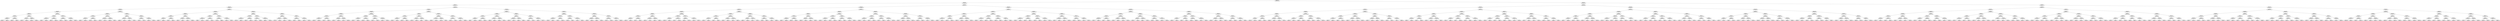 ## [header material...]
## Command to get the layout: "dot -Teps thisfile > thisfile.eps"
graph "test"
{
node [shape="rectangle", fontsize=10, width=".2", height=".2", margin=0];
graph[fontsize=8];

n000 [label="clustersize = 14060
splitting feature:
((0.424,0.0827)-(-0.344,0.462))"] ;
n000 -- n001 ;
n001 [label="clustersize = 4941
splitting feature:
((0.434,-0.884)-(-0.0252,0.819))"] ;
n001 -- n002 ;
n002 [label="clustersize = 2142
splitting feature:
((0.0346,0.615)-(-0.215,0.194))"] ;
n002 -- n003 ;
n003 [label="clustersize = 942
splitting feature:
((-0.812,-0.564)-(0.00647,0.969))"] ;
n003 -- n004 ;
n004 [label="clustersize = 523
splitting feature:
((0.228,-0.124)-(-0.968,0.38))"] ;
n004 -- n005 ;
n005 [label="clustersize = 399
splitting feature:
((-0.00582,-0.00591)-(0.302,-0.435))"] ;
n005 -- n006 ;
n006 [label="clustersize = 219
splitting feature:
((0.253,0.539)-(-0.15,0.0675))"] ;
n006 -- n007 ;
n007 [label="clustersize = 101
splitting feature:
((0.64,-0.422)-(-0.59,0.709))"] ;
n007 -- n008 ;
n008 [label="clustersize = 63
splitting feature:
((-0.488,-0.666)-(0.241,-0.32))"] ;
n008 -- n009 ;
n009 [label="clustersize = 23
pupil avg:
[ 0.03480326  0.21031702]"] ;
n008 -- n010 ;
n010 [label="clustersize = 40
pupil avg:
[-0.11958363  0.17276622]"] ;
n007 -- n011 ;
n011 [label="clustersize = 38
splitting feature:
((0.345,-0.184)-(0.224,0.874))"] ;
n011 -- n012 ;
n012 [label="clustersize = 22
pupil avg:
[-0.05539691  0.18888174]"] ;
n011 -- n013 ;
n013 [label="clustersize = 16
pupil avg:
[ 0.36597386  0.20731723]"] ;
n006 -- n014 ;
n014 [label="clustersize = 118
splitting feature:
((0.447,-0.875)-(-0.281,0.129))"] ;
n014 -- n015 ;
n015 [label="clustersize = 78
splitting feature:
((0.144,0.169)-(-0.317,0.284))"] ;
n015 -- n016 ;
n016 [label="clustersize = 68
pupil avg:
[-0.02946742  0.1337083 ]"] ;
n015 -- n017 ;
n017 [label="clustersize = 10
pupil avg:
[-0.21868267  0.09336051]"] ;
n014 -- n018 ;
n018 [label="clustersize = 40
splitting feature:
((-0.446,-0.968)-(0.572,0.454))"] ;
n018 -- n019 ;
n019 [label="clustersize = 33
pupil avg:
[-0.09423957  0.05551246]"] ;
n018 -- n020 ;
n020 [label="clustersize = 7
pupil avg:
[-0.35460464  0.00333915]"] ;
n005 -- n021 ;
n021 [label="clustersize = 180
splitting feature:
((-0.451,0.961)-(-0.0958,0.133))"] ;
n021 -- n022 ;
n022 [label="clustersize = 29
splitting feature:
((0.4,0.123)-(-0.835,0.119))"] ;
n022 -- n023 ;
n023 [label="clustersize = 15
splitting feature:
((0.836,-0.867)-(0.572,0.0979))"] ;
n023 -- n024 ;
n024 [label="clustersize = 5
pupil avg:
[ 0.34716165  0.31591131]"] ;
n023 -- n025 ;
n025 [label="clustersize = 10
pupil avg:
[ 0.07023454  0.3286205 ]"] ;
n022 -- n026 ;
n026 [label="clustersize = 14
splitting feature:
((0.303,-0.439)-(-0.887,-0.983))"] ;
n026 -- n027 ;
n027 [label="clustersize = 8
pupil avg:
[-0.24690259  0.17325522]"] ;
n026 -- n028 ;
n028 [label="clustersize = 6
pupil avg:
[ 0.20239054  0.13896585]"] ;
n021 -- n029 ;
n029 [label="clustersize = 151
splitting feature:
((0.729,-0.947)-(-0.12,-0.453))"] ;
n029 -- n030 ;
n030 [label="clustersize = 52
splitting feature:
((0.206,0.867)-(0.0935,-0.278))"] ;
n030 -- n031 ;
n031 [label="clustersize = 10
pupil avg:
[-0.02733418  0.26120953]"] ;
n030 -- n032 ;
n032 [label="clustersize = 42
pupil avg:
[-0.27449494  0.2738062 ]"] ;
n029 -- n033 ;
n033 [label="clustersize = 99
splitting feature:
((0.402,0.213)-(-0.688,-0.207))"] ;
n033 -- n034 ;
n034 [label="clustersize = 36
pupil avg:
[-0.18126135  0.26962641]"] ;
n033 -- n035 ;
n035 [label="clustersize = 63
pupil avg:
[-0.31569759  0.14160451]"] ;
n004 -- n036 ;
n036 [label="clustersize = 124
splitting feature:
((-0.985,-0.271)-(-0.809,0.825))"] ;
n036 -- n037 ;
n037 [label="clustersize = 82
splitting feature:
((0.0958,0.382)-(0.216,-0.382))"] ;
n037 -- n038 ;
n038 [label="clustersize = 53
splitting feature:
((0.801,-0.207)-(0.383,0.989))"] ;
n038 -- n039 ;
n039 [label="clustersize = 30
splitting feature:
((0.0213,0.2)-(-0.827,-0.763))"] ;
n039 -- n040 ;
n040 [label="clustersize = 24
pupil avg:
[ 0.08076992  0.01443154]"] ;
n039 -- n041 ;
n041 [label="clustersize = 6
pupil avg:
[-0.26993046 -0.06102393]"] ;
n038 -- n042 ;
n042 [label="clustersize = 23
splitting feature:
((-0.864,0.426)-(0.641,-0.664))"] ;
n042 -- n043 ;
n043 [label="clustersize = 19
pupil avg:
[ 0.13121004  0.14686502]"] ;
n042 -- n044 ;
n044 [label="clustersize = 4
pupil avg:
[ 0.64483054  0.29123409]"] ;
n037 -- n045 ;
n045 [label="clustersize = 29
splitting feature:
((-0.229,-0.371)-(-0.876,0.733))"] ;
n045 -- n046 ;
n046 [label="clustersize = 20
splitting feature:
((-0.238,0.136)-(-0.239,-0.902))"] ;
n046 -- n047 ;
n047 [label="clustersize = 6
pupil avg:
[-0.03344785  0.14255379]"] ;
n046 -- n048 ;
n048 [label="clustersize = 14
pupil avg:
[-0.39747941  0.15039445]"] ;
n045 -- n049 ;
n049 [label="clustersize = 9
splitting feature:
((0.0303,0.964)-(0.953,-0.374))"] ;
n049 -- n050 ;
n050 [label="clustersize = 5
pupil avg:
[-0.00620803  0.03355896]"] ;
n049 -- n051 ;
n051 [label="clustersize = 4
pupil avg:
[ 0.28062016  0.2374031 ]"] ;
n036 -- n052 ;
n052 [label="clustersize = 42
splitting feature:
((-0.731,0.294)-(0.159,0.835))"] ;
n052 -- n053 ;
n053 [label="clustersize = 24
splitting feature:
((0.056,-0.958)-(0.144,0.28))"] ;
n053 -- n054 ;
n054 [label="clustersize = 9
splitting feature:
((0.904,0.876)-(0.732,0.238))"] ;
n054 -- n055 ;
n055 [label="clustersize = 5
pupil avg:
[ 0.18053853  0.12965105]"] ;
n054 -- n056 ;
n056 [label="clustersize = 4
pupil avg:
[-0.22333511  0.19816502]"] ;
n053 -- n057 ;
n057 [label="clustersize = 15
splitting feature:
((-0.43,-0.124)-(0.911,-0.119))"] ;
n057 -- n058 ;
n058 [label="clustersize = 7
pupil avg:
[ 0.33367524  0.09967434]"] ;
n057 -- n059 ;
n059 [label="clustersize = 8
pupil avg:
[ 0.13511843  0.08444027]"] ;
n052 -- n060 ;
n060 [label="clustersize = 18
splitting feature:
((-0.734,0.065)-(0.368,0.55))"] ;
n060 -- n061 ;
n061 [label="clustersize = 9
splitting feature:
((-0.431,-0.746)-(0.435,-0.15))"] ;
n061 -- n062 ;
n062 [label="clustersize = 4
pupil avg:
[ 0.17073413  0.08179563]"] ;
n061 -- n063 ;
n063 [label="clustersize = 5
pupil avg:
[ 0.3135014   0.17568627]"] ;
n060 -- n064 ;
n064 [label="clustersize = 9
splitting feature:
((0.024,0.189)-(0.315,-0.989))"] ;
n064 -- n065 ;
n065 [label="clustersize = 4
pupil avg:
[ 0.43605801  0.03328939]"] ;
n064 -- n066 ;
n066 [label="clustersize = 5
pupil avg:
[ 0.81932764  0.33529345]"] ;
n003 -- n067 ;
n067 [label="clustersize = 419
splitting feature:
((0.0821,0.595)-(0.214,-0.647))"] ;
n067 -- n068 ;
n068 [label="clustersize = 241
splitting feature:
((-0.694,0.851)-(-0.0306,0.108))"] ;
n068 -- n069 ;
n069 [label="clustersize = 68
splitting feature:
((0.267,-0.583)-(-0.879,-0.666))"] ;
n069 -- n070 ;
n070 [label="clustersize = 51
splitting feature:
((0.859,0.0962)-(-0.264,-0.905))"] ;
n070 -- n071 ;
n071 [label="clustersize = 21
splitting feature:
((0.72,-0.923)-(-0.37,-0.549))"] ;
n071 -- n072 ;
n072 [label="clustersize = 14
pupil avg:
[ 0.60630509  0.27106129]"] ;
n071 -- n073 ;
n073 [label="clustersize = 7
pupil avg:
[ 0.43348668  0.08335483]"] ;
n070 -- n074 ;
n074 [label="clustersize = 30
splitting feature:
((0.214,0.458)-(-0.423,-0.381))"] ;
n074 -- n075 ;
n075 [label="clustersize = 19
pupil avg:
[ 0.34113243  0.21578739]"] ;
n074 -- n076 ;
n076 [label="clustersize = 11
pupil avg:
[ 0.06808545  0.2153808 ]"] ;
n069 -- n077 ;
n077 [label="clustersize = 17
splitting feature:
((-0.127,0.45)-(0.138,-0.192))"] ;
n077 -- n078 ;
n078 [label="clustersize = 8
splitting feature:
((-0.577,0.484)-(-0.127,0.387))"] ;
n078 -- n079 ;
n079 [label="clustersize = 4
pupil avg:
[ 0.76272269  0.25119464]"] ;
n078 -- n080 ;
n080 [label="clustersize = 4
pupil avg:
[ 0.88392857  0.16741071]"] ;
n077 -- n081 ;
n081 [label="clustersize = 9
splitting feature:
((0.286,0.947)-(-0.809,0.205))"] ;
n081 -- n082 ;
n082 [label="clustersize = 4
pupil avg:
[ 0.69524561  0.28012794]"] ;
n081 -- n083 ;
n083 [label="clustersize = 5
pupil avg:
[ 0.53924268  0.23859218]"] ;
n068 -- n084 ;
n084 [label="clustersize = 173
splitting feature:
((-0.695,-0.703)-(-0.0791,-0.203))"] ;
n084 -- n085 ;
n085 [label="clustersize = 21
splitting feature:
((-0.203,0.925)-(-0.48,-0.288))"] ;
n085 -- n086 ;
n086 [label="clustersize = 12
splitting feature:
((0.352,0.944)-(-0.857,-0.0565))"] ;
n086 -- n087 ;
n087 [label="clustersize = 7
pupil avg:
[ 0.67113629  0.35075738]"] ;
n086 -- n088 ;
n088 [label="clustersize = 5
pupil avg:
[ 0.6144604   0.10581603]"] ;
n085 -- n089 ;
n089 [label="clustersize = 9
splitting feature:
((-0.799,-0.316)-(0.748,-0.807))"] ;
n089 -- n090 ;
n090 [label="clustersize = 5
pupil avg:
[-0.03531143  0.25314388]"] ;
n089 -- n091 ;
n091 [label="clustersize = 4
pupil avg:
[ 0.44587842  0.15801016]"] ;
n084 -- n092 ;
n092 [label="clustersize = 152
splitting feature:
((0.47,-0.721)-(-0.826,0.447))"] ;
n092 -- n093 ;
n093 [label="clustersize = 101
splitting feature:
((0.496,0.0972)-(-0.959,-0.128))"] ;
n093 -- n094 ;
n094 [label="clustersize = 94
pupil avg:
[ 0.03474112  0.19868364]"] ;
n093 -- n095 ;
n095 [label="clustersize = 7
pupil avg:
[ 0.51839569  0.06867914]"] ;
n092 -- n096 ;
n096 [label="clustersize = 51
splitting feature:
((-0.211,-0.414)-(0.0937,-0.269))"] ;
n096 -- n097 ;
n097 [label="clustersize = 15
pupil avg:
[ 0.09424302  0.11554089]"] ;
n096 -- n098 ;
n098 [label="clustersize = 36
pupil avg:
[ 0.28112557  0.156725  ]"] ;
n067 -- n099 ;
n099 [label="clustersize = 178
splitting feature:
((0.451,0.118)-(-0.65,0.694))"] ;
n099 -- n100 ;
n100 [label="clustersize = 142
splitting feature:
((0.202,-0.93)-(0.52,0.373))"] ;
n100 -- n101 ;
n101 [label="clustersize = 96
splitting feature:
((-0.579,-0.171)-(0.944,0.758))"] ;
n101 -- n102 ;
n102 [label="clustersize = 76
splitting feature:
((0.0588,-0.987)-(0.425,0.0916))"] ;
n102 -- n103 ;
n103 [label="clustersize = 21
pupil avg:
[-0.2263641   0.16046839]"] ;
n102 -- n104 ;
n104 [label="clustersize = 55
pupil avg:
[-0.04246652  0.28171736]"] ;
n101 -- n105 ;
n105 [label="clustersize = 20
splitting feature:
((0.482,0.634)-(0.556,0.459))"] ;
n105 -- n106 ;
n106 [label="clustersize = 14
pupil avg:
[-0.22000029  0.27307195]"] ;
n105 -- n107 ;
n107 [label="clustersize = 6
pupil avg:
[-0.5326958   0.21868575]"] ;
n100 -- n108 ;
n108 [label="clustersize = 46
splitting feature:
((0.13,-0.277)-(0.241,0.339))"] ;
n108 -- n109 ;
n109 [label="clustersize = 15
splitting feature:
((-0.468,-0.184)-(-0.574,-0.029))"] ;
n109 -- n110 ;
n110 [label="clustersize = 6
pupil avg:
[-0.25510786  0.15547416]"] ;
n109 -- n111 ;
n111 [label="clustersize = 9
pupil avg:
[-0.0548422  0.2680856]"] ;
n108 -- n112 ;
n112 [label="clustersize = 31
splitting feature:
((-0.981,-0.388)-(0.0149,0.545))"] ;
n112 -- n113 ;
n113 [label="clustersize = 4
pupil avg:
[ 0.76436989  0.35900673]"] ;
n112 -- n114 ;
n114 [label="clustersize = 27
pupil avg:
[ 0.16772729  0.29433298]"] ;
n099 -- n115 ;
n115 [label="clustersize = 36
splitting feature:
((0.259,0.447)-(-0.138,0.13))"] ;
n115 -- n116 ;
n116 [label="clustersize = 19
splitting feature:
((0.209,0.682)-(0.82,-0.626))"] ;
n116 -- n117 ;
n117 [label="clustersize = 11
splitting feature:
((-0.418,-0.798)-(-0.321,0.0181))"] ;
n117 -- n118 ;
n118 [label="clustersize = 5
pupil avg:
[ 0.16327117  0.24486597]"] ;
n117 -- n119 ;
n119 [label="clustersize = 6
pupil avg:
[ 0.4062788   0.26920007]"] ;
n116 -- n120 ;
n120 [label="clustersize = 8
splitting feature:
((-0.0214,-0.325)-(0.822,0.3))"] ;
n120 -- n121 ;
n121 [label="clustersize = 4
pupil avg:
[ 0.18006602  0.15766682]"] ;
n120 -- n122 ;
n122 [label="clustersize = 4
pupil avg:
[ 0.57119223 -0.05956758]"] ;
n115 -- n123 ;
n123 [label="clustersize = 17
splitting feature:
((-0.15,0.36)-(0.341,-0.0144))"] ;
n123 -- n124 ;
n124 [label="clustersize = 8
splitting feature:
((-0.0888,-0.925)-(0.723,-0.383))"] ;
n124 -- n125 ;
n125 [label="clustersize = 4
pupil avg:
[ 0.01956815  0.01923077]"] ;
n124 -- n126 ;
n126 [label="clustersize = 4
pupil avg:
[ 0.28099076 -0.00221531]"] ;
n123 -- n127 ;
n127 [label="clustersize = 9
splitting feature:
((-0.439,-0.47)-(-0.825,0.139))"] ;
n127 -- n128 ;
n128 [label="clustersize = 4
pupil avg:
[-0.26629901  0.14544335]"] ;
n127 -- n129 ;
n129 [label="clustersize = 5
pupil avg:
[ 0.06142483  0.14834782]"] ;
n002 -- n130 ;
n130 [label="clustersize = 1200
splitting feature:
((0.799,-0.571)-(-0.139,0.755))"] ;
n130 -- n131 ;
n131 [label="clustersize = 781
splitting feature:
((-0.572,-0.743)-(0.828,0.175))"] ;
n131 -- n132 ;
n132 [label="clustersize = 599
splitting feature:
((-0.373,-0.156)-(0.387,-0.268))"] ;
n132 -- n133 ;
n133 [label="clustersize = 245
splitting feature:
((-0.792,-0.197)-(0.398,0.0714))"] ;
n133 -- n134 ;
n134 [label="clustersize = 123
splitting feature:
((-0.926,-0.228)-(-0.189,0.411))"] ;
n134 -- n135 ;
n135 [label="clustersize = 87
splitting feature:
((-0.504,-0.552)-(-0.748,-0.432))"] ;
n135 -- n136 ;
n136 [label="clustersize = 38
pupil avg:
[-0.46691616 -0.16508371]"] ;
n135 -- n137 ;
n137 [label="clustersize = 49
pupil avg:
[-0.34062937 -0.05938775]"] ;
n134 -- n138 ;
n138 [label="clustersize = 36
splitting feature:
((-0.329,-0.794)-(-0.949,0.754))"] ;
n138 -- n139 ;
n139 [label="clustersize = 28
pupil avg:
[-0.27317291 -0.0279136 ]"] ;
n138 -- n140 ;
n140 [label="clustersize = 8
pupil avg:
[ 0.14359313 -0.10054454]"] ;
n133 -- n141 ;
n141 [label="clustersize = 122
splitting feature:
((0.538,-0.932)-(-0.26,-0.384))"] ;
n141 -- n142 ;
n142 [label="clustersize = 37
splitting feature:
((0.246,0.557)-(0.535,0.318))"] ;
n142 -- n143 ;
n143 [label="clustersize = 8
pupil avg:
[ 0.14806847  0.23200831]"] ;
n142 -- n144 ;
n144 [label="clustersize = 29
pupil avg:
[-0.47637089  0.27665095]"] ;
n141 -- n145 ;
n145 [label="clustersize = 85
splitting feature:
((0.745,0.729)-(-0.993,0.17))"] ;
n145 -- n146 ;
n146 [label="clustersize = 23
pupil avg:
[-0.41017981  0.12047569]"] ;
n145 -- n147 ;
n147 [label="clustersize = 62
pupil avg:
[-0.3836953  -0.02968752]"] ;
n132 -- n148 ;
n148 [label="clustersize = 354
splitting feature:
((-0.694,0.185)-(-0.00626,-0.661))"] ;
n148 -- n149 ;
n149 [label="clustersize = 59
splitting feature:
((0.693,0.208)-(0.659,0.891))"] ;
n149 -- n150 ;
n150 [label="clustersize = 46
splitting feature:
((-0.842,-0.499)-(-0.335,0.411))"] ;
n150 -- n151 ;
n151 [label="clustersize = 34
pupil avg:
[-0.29313455  0.07787067]"] ;
n150 -- n152 ;
n152 [label="clustersize = 12
pupil avg:
[-0.15840803  0.30552162]"] ;
n149 -- n153 ;
n153 [label="clustersize = 13
splitting feature:
((-0.941,0.244)-(-0.694,-0.364))"] ;
n153 -- n154 ;
n154 [label="clustersize = 5
pupil avg:
[ 0.26932273  0.32353325]"] ;
n153 -- n155 ;
n155 [label="clustersize = 8
pupil avg:
[-0.04890602  0.0839055 ]"] ;
n148 -- n156 ;
n156 [label="clustersize = 295
splitting feature:
((0.832,-0.189)-(-0.669,0.375))"] ;
n156 -- n157 ;
n157 [label="clustersize = 172
splitting feature:
((-0.126,-0.529)-(0.437,0.445))"] ;
n157 -- n158 ;
n158 [label="clustersize = 127
pupil avg:
[-0.40278944  0.18779603]"] ;
n157 -- n159 ;
n159 [label="clustersize = 45
pupil avg:
[-0.32274518  0.31432834]"] ;
n156 -- n160 ;
n160 [label="clustersize = 123
splitting feature:
((-0.462,-0.973)-(0.355,0.672))"] ;
n160 -- n161 ;
n161 [label="clustersize = 105
pupil avg:
[-0.32738333  0.10764185]"] ;
n160 -- n162 ;
n162 [label="clustersize = 18
pupil avg:
[-0.15218731  0.2092389 ]"] ;
n131 -- n163 ;
n163 [label="clustersize = 182
splitting feature:
((0.313,0.674)-(-0.145,0.257))"] ;
n163 -- n164 ;
n164 [label="clustersize = 79
splitting feature:
((0.15,0.95)-(-0.129,0.137))"] ;
n164 -- n165 ;
n165 [label="clustersize = 24
splitting feature:
((-0.229,0.417)-(0.985,0.397))"] ;
n165 -- n166 ;
n166 [label="clustersize = 11
splitting feature:
((0.985,0.576)-(-0.929,-0.142))"] ;
n166 -- n167 ;
n167 [label="clustersize = 6
pupil avg:
[ 0.14082744  0.36187204]"] ;
n166 -- n168 ;
n168 [label="clustersize = 5
pupil avg:
[-0.13407094  0.19735197]"] ;
n165 -- n169 ;
n169 [label="clustersize = 13
splitting feature:
((-0.762,0.285)-(0.563,0.443))"] ;
n169 -- n170 ;
n170 [label="clustersize = 8
pupil avg:
[ 0.39562075  0.24211999]"] ;
n169 -- n171 ;
n171 [label="clustersize = 5
pupil avg:
[ 0.78143939  0.37821429]"] ;
n164 -- n172 ;
n172 [label="clustersize = 55
splitting feature:
((-0.301,-0.0307)-(-0.417,-0.972))"] ;
n172 -- n173 ;
n173 [label="clustersize = 47
splitting feature:
((-0.741,0.0643)-(0.463,-0.146))"] ;
n173 -- n174 ;
n174 [label="clustersize = 6
pupil avg:
[ 0.30643107  0.34815991]"] ;
n173 -- n175 ;
n175 [label="clustersize = 41
pupil avg:
[-0.08379854  0.30424598]"] ;
n172 -- n176 ;
n176 [label="clustersize = 8
splitting feature:
((-0.0619,0.8)-(-0.016,0.88))"] ;
n176 -- n177 ;
n177 [label="clustersize = 4
pupil avg:
[-0.39314633  0.22754   ]"] ;
n176 -- n178 ;
n178 [label="clustersize = 4
pupil avg:
[-0.64244851  0.34610984]"] ;
n163 -- n179 ;
n179 [label="clustersize = 103
splitting feature:
((-0.936,-0.321)-(-0.177,-0.00111))"] ;
n179 -- n180 ;
n180 [label="clustersize = 23
splitting feature:
((0.00934,0.395)-(0.395,-0.74))"] ;
n180 -- n181 ;
n181 [label="clustersize = 10
splitting feature:
((0.402,-0.417)-(0.504,-0.0799))"] ;
n181 -- n182 ;
n182 [label="clustersize = 4
pupil avg:
[-0.37743305 -0.05408343]"] ;
n181 -- n183 ;
n183 [label="clustersize = 6
pupil avg:
[-0.57148708 -0.08259819]"] ;
n180 -- n184 ;
n184 [label="clustersize = 13
splitting feature:
((-0.152,-0.986)-(0.31,0.29))"] ;
n184 -- n185 ;
n185 [label="clustersize = 9
pupil avg:
[-0.60516012  0.14939937]"] ;
n184 -- n186 ;
n186 [label="clustersize = 4
pupil avg:
[-0.25104167  0.30625   ]"] ;
n179 -- n187 ;
n187 [label="clustersize = 80
splitting feature:
((-0.458,0.297)-(0.337,-0.594))"] ;
n187 -- n188 ;
n188 [label="clustersize = 22
splitting feature:
((-0.348,-0.724)-(-0.827,-0.567))"] ;
n188 -- n189 ;
n189 [label="clustersize = 15
pupil avg:
[ 0.06020487  0.15507769]"] ;
n188 -- n190 ;
n190 [label="clustersize = 7
pupil avg:
[-0.21794175  0.03667119]"] ;
n187 -- n191 ;
n191 [label="clustersize = 58
splitting feature:
((-0.0359,-0.469)-(0.441,-0.462))"] ;
n191 -- n192 ;
n192 [label="clustersize = 31
pupil avg:
[-0.28032007  0.12274607]"] ;
n191 -- n193 ;
n193 [label="clustersize = 27
pupil avg:
[-0.30084869  0.30944548]"] ;
n130 -- n194 ;
n194 [label="clustersize = 419
splitting feature:
((0.617,-0.427)-(-0.853,0.0597))"] ;
n194 -- n195 ;
n195 [label="clustersize = 157
splitting feature:
((-0.371,-0.625)-(-0.243,-0.587))"] ;
n195 -- n196 ;
n196 [label="clustersize = 64
splitting feature:
((-0.128,-0.193)-(0.566,-0.948))"] ;
n196 -- n197 ;
n197 [label="clustersize = 40
splitting feature:
((-0.448,0.154)-(-0.185,-0.34))"] ;
n197 -- n198 ;
n198 [label="clustersize = 12
splitting feature:
((0.208,-0.339)-(-0.604,0.312))"] ;
n198 -- n199 ;
n199 [label="clustersize = 8
pupil avg:
[-0.21957663  0.2111471 ]"] ;
n198 -- n200 ;
n200 [label="clustersize = 4
pupil avg:
[ 0.05182267  0.09096254]"] ;
n197 -- n201 ;
n201 [label="clustersize = 28
splitting feature:
((0.435,-0.262)-(-0.256,-0.932))"] ;
n201 -- n202 ;
n202 [label="clustersize = 18
pupil avg:
[-0.37205997  0.20036601]"] ;
n201 -- n203 ;
n203 [label="clustersize = 10
pupil avg:
[-0.25775759 -0.05353105]"] ;
n196 -- n204 ;
n204 [label="clustersize = 24
splitting feature:
((-0.0411,0.924)-(0.829,0.459))"] ;
n204 -- n205 ;
n205 [label="clustersize = 11
splitting feature:
((-0.29,-0.213)-(0.0337,-0.335))"] ;
n205 -- n206 ;
n206 [label="clustersize = 7
pupil avg:
[-0.14876552  0.26692944]"] ;
n205 -- n207 ;
n207 [label="clustersize = 4
pupil avg:
[ 0.0945546  0.3109953]"] ;
n204 -- n208 ;
n208 [label="clustersize = 13
splitting feature:
((-0.402,0.661)-(0.921,-0.753))"] ;
n208 -- n209 ;
n209 [label="clustersize = 6
pupil avg:
[-0.24441939  0.35545869]"] ;
n208 -- n210 ;
n210 [label="clustersize = 7
pupil avg:
[-0.46044812  0.2820864 ]"] ;
n195 -- n211 ;
n211 [label="clustersize = 93
splitting feature:
((-0.16,0.249)-(0.0832,-0.912))"] ;
n211 -- n212 ;
n212 [label="clustersize = 58
splitting feature:
((0.368,-0.588)-(-0.222,0.743))"] ;
n212 -- n213 ;
n213 [label="clustersize = 36
splitting feature:
((0.00862,0.0545)-(-0.233,0.249))"] ;
n213 -- n214 ;
n214 [label="clustersize = 24
pupil avg:
[-0.22319786  0.18467445]"] ;
n213 -- n215 ;
n215 [label="clustersize = 12
pupil avg:
[ 0.0645584   0.14275531]"] ;
n212 -- n216 ;
n216 [label="clustersize = 22
splitting feature:
((0.847,0.354)-(-0.9,-0.716))"] ;
n216 -- n217 ;
n217 [label="clustersize = 11
pupil avg:
[ 0.02468089  0.09792682]"] ;
n216 -- n218 ;
n218 [label="clustersize = 11
pupil avg:
[ 0.22036653 -0.10684071]"] ;
n211 -- n219 ;
n219 [label="clustersize = 35
splitting feature:
((-0.676,0.838)-(-0.871,-0.975))"] ;
n219 -- n220 ;
n220 [label="clustersize = 15
splitting feature:
((0.365,0.907)-(-0.0731,0.963))"] ;
n220 -- n221 ;
n221 [label="clustersize = 4
pupil avg:
[ 0.19526785  0.1687379 ]"] ;
n220 -- n222 ;
n222 [label="clustersize = 11
pupil avg:
[-0.19143487  0.14635173]"] ;
n219 -- n223 ;
n223 [label="clustersize = 20
splitting feature:
((-0.638,0.916)-(0.92,-0.489))"] ;
n223 -- n224 ;
n224 [label="clustersize = 5
pupil avg:
[-0.62944393  0.04716436]"] ;
n223 -- n225 ;
n225 [label="clustersize = 15
pupil avg:
[-0.28918471  0.17774798]"] ;
n194 -- n226 ;
n226 [label="clustersize = 262
splitting feature:
((-0.211,0.778)-(-0.47,-0.63))"] ;
n226 -- n227 ;
n227 [label="clustersize = 100
splitting feature:
((-0.297,0.964)-(0.889,0.852))"] ;
n227 -- n228 ;
n228 [label="clustersize = 51
splitting feature:
((0.304,0.434)-(-0.413,0.983))"] ;
n228 -- n229 ;
n229 [label="clustersize = 29
splitting feature:
((-0.523,0.397)-(0.162,-0.303))"] ;
n229 -- n230 ;
n230 [label="clustersize = 8
pupil avg:
[-0.07081728 -0.03037967]"] ;
n229 -- n231 ;
n231 [label="clustersize = 21
pupil avg:
[ 0.18913003  0.06217107]"] ;
n228 -- n232 ;
n232 [label="clustersize = 22
splitting feature:
((-0.8,-0.522)-(0.872,-0.82))"] ;
n232 -- n233 ;
n233 [label="clustersize = 17
pupil avg:
[ 0.13073441 -0.09442274]"] ;
n232 -- n234 ;
n234 [label="clustersize = 5
pupil avg:
[ 0.83535131 -0.35213936]"] ;
n227 -- n235 ;
n235 [label="clustersize = 49
splitting feature:
((0.282,0.404)-(-0.954,0.799))"] ;
n235 -- n236 ;
n236 [label="clustersize = 38
splitting feature:
((0.0774,0.524)-(-0.83,0.87))"] ;
n236 -- n237 ;
n237 [label="clustersize = 34
pupil avg:
[-0.18188724  0.08622689]"] ;
n236 -- n238 ;
n238 [label="clustersize = 4
pupil avg:
[ 0.10457166  0.09418477]"] ;
n235 -- n239 ;
n239 [label="clustersize = 11
splitting feature:
((0.00215,0.931)-(-0.959,0.764))"] ;
n239 -- n240 ;
n240 [label="clustersize = 5
pupil avg:
[ 0.02319213  0.18776209]"] ;
n239 -- n241 ;
n241 [label="clustersize = 6
pupil avg:
[ 0.11523822  0.0202313 ]"] ;
n226 -- n242 ;
n242 [label="clustersize = 162
splitting feature:
((-0.627,0.271)-(-0.904,-0.239))"] ;
n242 -- n243 ;
n243 [label="clustersize = 32
splitting feature:
((-0.65,0.487)-(0.595,0.615))"] ;
n243 -- n244 ;
n244 [label="clustersize = 23
splitting feature:
((-0.989,-0.505)-(0.475,0.037))"] ;
n244 -- n245 ;
n245 [label="clustersize = 6
pupil avg:
[ 0.25911628 -0.3280367 ]"] ;
n244 -- n246 ;
n246 [label="clustersize = 17
pupil avg:
[ 0.05691265  0.00032453]"] ;
n243 -- n247 ;
n247 [label="clustersize = 9
splitting feature:
((0.894,0.808)-(-0.744,0.865))"] ;
n247 -- n248 ;
n248 [label="clustersize = 5
pupil avg:
[-0.54783592  0.053051  ]"] ;
n247 -- n249 ;
n249 [label="clustersize = 4
pupil avg:
[ 0.10766917  0.03035714]"] ;
n242 -- n250 ;
n250 [label="clustersize = 130
splitting feature:
((0.2,0.0182)-(0.213,-0.592))"] ;
n250 -- n251 ;
n251 [label="clustersize = 50
splitting feature:
((0.392,0.0707)-(-0.796,-0.355))"] ;
n251 -- n252 ;
n252 [label="clustersize = 13
pupil avg:
[ 0.09797607  0.07165768]"] ;
n251 -- n253 ;
n253 [label="clustersize = 37
pupil avg:
[-0.15167723  0.00867284]"] ;
n250 -- n254 ;
n254 [label="clustersize = 80
splitting feature:
((-0.641,-0.636)-(0.111,-0.502))"] ;
n254 -- n255 ;
n255 [label="clustersize = 16
pupil avg:
[-0.170492   -0.09119828]"] ;
n254 -- n256 ;
n256 [label="clustersize = 64
pupil avg:
[-0.32880156  0.05041745]"] ;
n001 -- n257 ;
n257 [label="clustersize = 2799
splitting feature:
((0.342,0.587)-(-0.187,-0.747))"] ;
n257 -- n258 ;
n258 [label="clustersize = 1505
splitting feature:
((-0.597,0.64)-(-0.0969,-0.00961))"] ;
n258 -- n259 ;
n259 [label="clustersize = 484
splitting feature:
((-0.656,0.541)-(0.132,-0.684))"] ;
n259 -- n260 ;
n260 [label="clustersize = 419
splitting feature:
((-0.338,-0.63)-(-0.627,0.813))"] ;
n260 -- n261 ;
n261 [label="clustersize = 53
splitting feature:
((0.53,0.204)-(-0.931,-0.171))"] ;
n261 -- n262 ;
n262 [label="clustersize = 37
splitting feature:
((-0.69,0.421)-(-0.629,0.0443))"] ;
n262 -- n263 ;
n263 [label="clustersize = 14
splitting feature:
((0.499,0.428)-(-0.69,-0.112))"] ;
n263 -- n264 ;
n264 [label="clustersize = 8
pupil avg:
[ 0.53991294  0.11095151]"] ;
n263 -- n265 ;
n265 [label="clustersize = 6
pupil avg:
[ 0.2802464  0.1700585]"] ;
n262 -- n266 ;
n266 [label="clustersize = 23
splitting feature:
((-0.486,-0.82)-(0.0599,0.732))"] ;
n266 -- n267 ;
n267 [label="clustersize = 4
pupil avg:
[-0.11797857  0.14990903]"] ;
n266 -- n268 ;
n268 [label="clustersize = 19
pupil avg:
[ 0.19040162  0.25141817]"] ;
n261 -- n269 ;
n269 [label="clustersize = 16
splitting feature:
((-0.233,-0.205)-(0.474,-0.478))"] ;
n269 -- n270 ;
n270 [label="clustersize = 8
splitting feature:
((0.749,-0.867)-(0.528,0.0459))"] ;
n270 -- n271 ;
n271 [label="clustersize = 4
pupil avg:
[-0.22951523  0.14298584]"] ;
n270 -- n272 ;
n272 [label="clustersize = 4
pupil avg:
[-0.3771777  -0.19001161]"] ;
n269 -- n273 ;
n273 [label="clustersize = 8
splitting feature:
((-0.36,-0.888)-(0.169,0.697))"] ;
n273 -- n274 ;
n274 [label="clustersize = 4
pupil avg:
[ 0.08215926  0.04113362]"] ;
n273 -- n275 ;
n275 [label="clustersize = 4
pupil avg:
[ 0.35833333  0.20972222]"] ;
n260 -- n276 ;
n276 [label="clustersize = 366
splitting feature:
((0.573,-0.472)-(0.36,-0.649))"] ;
n276 -- n277 ;
n277 [label="clustersize = 194
splitting feature:
((0.0277,0.0824)-(0.189,0.951))"] ;
n277 -- n278 ;
n278 [label="clustersize = 101
splitting feature:
((-0.115,0.754)-(0.438,0.972))"] ;
n278 -- n279 ;
n279 [label="clustersize = 79
pupil avg:
[ 0.50911854  0.12885608]"] ;
n278 -- n280 ;
n280 [label="clustersize = 22
pupil avg:
[ 0.35724692  0.24273504]"] ;
n277 -- n281 ;
n281 [label="clustersize = 93
splitting feature:
((-0.684,-0.0377)-(0.104,0.933))"] ;
n281 -- n282 ;
n282 [label="clustersize = 7
pupil avg:
[ 0.29731067  0.18080752]"] ;
n281 -- n283 ;
n283 [label="clustersize = 86
pupil avg:
[ 0.63727384  0.20905528]"] ;
n276 -- n284 ;
n284 [label="clustersize = 172
splitting feature:
((0.165,-0.18)-(-0.0771,0.808))"] ;
n284 -- n285 ;
n285 [label="clustersize = 89
splitting feature:
((-0.375,0.536)-(0.932,-0.799))"] ;
n285 -- n286 ;
n286 [label="clustersize = 53
pupil avg:
[ 0.27661905  0.20376687]"] ;
n285 -- n287 ;
n287 [label="clustersize = 36
pupil avg:
[ 0.40521778  0.18762353]"] ;
n284 -- n288 ;
n288 [label="clustersize = 83
splitting feature:
((0.228,-0.168)-(0.317,-0.684))"] ;
n288 -- n289 ;
n289 [label="clustersize = 64
pupil avg:
[ 0.54271864  0.10549785]"] ;
n288 -- n290 ;
n290 [label="clustersize = 19
pupil avg:
[ 0.35019327  0.14105372]"] ;
n259 -- n291 ;
n291 [label="clustersize = 65
splitting feature:
((-0.269,-0.93)-(-0.339,-0.238))"] ;
n291 -- n292 ;
n292 [label="clustersize = 32
splitting feature:
((-0.0741,-0.857)-(-0.319,-0.754))"] ;
n292 -- n293 ;
n293 [label="clustersize = 16
splitting feature:
((0.539,-0.75)-(-0.00146,0.164))"] ;
n293 -- n294 ;
n294 [label="clustersize = 8
splitting feature:
((-0.886,0.728)-(-0.12,0.973))"] ;
n294 -- n295 ;
n295 [label="clustersize = 4
pupil avg:
[-0.46831762  0.28513991]"] ;
n294 -- n296 ;
n296 [label="clustersize = 4
pupil avg:
[-0.26149425  0.23631637]"] ;
n293 -- n297 ;
n297 [label="clustersize = 8
splitting feature:
((0.296,0.992)-(-0.382,0.26))"] ;
n297 -- n298 ;
n298 [label="clustersize = 4
pupil avg:
[-0.11617868  0.28134384]"] ;
n297 -- n299 ;
n299 [label="clustersize = 4
pupil avg:
[ 0.12442933  0.02404504]"] ;
n292 -- n300 ;
n300 [label="clustersize = 16
splitting feature:
((-0.888,0.0358)-(-0.298,-0.269))"] ;
n300 -- n301 ;
n301 [label="clustersize = 8
splitting feature:
((-0.434,-0.656)-(0.796,0.827))"] ;
n301 -- n302 ;
n302 [label="clustersize = 4
pupil avg:
[ 0.39733045  0.18451178]"] ;
n301 -- n303 ;
n303 [label="clustersize = 4
pupil avg:
[ 0.08695804  0.12227855]"] ;
n300 -- n304 ;
n304 [label="clustersize = 8
splitting feature:
((0.00904,-0.342)-(-0.484,0.054))"] ;
n304 -- n305 ;
n305 [label="clustersize = 4
pupil avg:
[-0.21102697  0.02501265]"] ;
n304 -- n306 ;
n306 [label="clustersize = 4
pupil avg:
[ 0.05388386  0.27303383]"] ;
n291 -- n307 ;
n307 [label="clustersize = 33
splitting feature:
((0.313,-0.993)-(0.855,-0.198))"] ;
n307 -- n308 ;
n308 [label="clustersize = 16
splitting feature:
((0.785,0.567)-(-0.677,0.834))"] ;
n308 -- n309 ;
n309 [label="clustersize = 8
splitting feature:
((0.14,-0.529)-(0.153,-0.347))"] ;
n309 -- n310 ;
n310 [label="clustersize = 4
pupil avg:
[-0.24335358 -0.05145637]"] ;
n309 -- n311 ;
n311 [label="clustersize = 4
pupil avg:
[ 0.06537236  0.25286584]"] ;
n308 -- n312 ;
n312 [label="clustersize = 8
splitting feature:
((-0.371,0.307)-(-0.178,0.615))"] ;
n312 -- n313 ;
n313 [label="clustersize = 4
pupil avg:
[ 0.05127324  0.27879106]"] ;
n312 -- n314 ;
n314 [label="clustersize = 4
pupil avg:
[ 0.23763117  0.19507798]"] ;
n307 -- n315 ;
n315 [label="clustersize = 17
splitting feature:
((0.728,0.568)-(-0.685,0.853))"] ;
n315 -- n316 ;
n316 [label="clustersize = 9
splitting feature:
((-0.0409,-0.502)-(-0.0118,0.56))"] ;
n316 -- n317 ;
n317 [label="clustersize = 5
pupil avg:
[ 0.3271052  0.4069611]"] ;
n316 -- n318 ;
n318 [label="clustersize = 4
pupil avg:
[ 0.10405405  0.30194186]"] ;
n315 -- n319 ;
n319 [label="clustersize = 8
splitting feature:
((-0.813,0.743)-(0.186,-0.907))"] ;
n319 -- n320 ;
n320 [label="clustersize = 4
pupil avg:
[ 0.41514849  0.18956477]"] ;
n319 -- n321 ;
n321 [label="clustersize = 4
pupil avg:
[ 0.25595238  0.03463203]"] ;
n258 -- n322 ;
n322 [label="clustersize = 1021
splitting feature:
((0.0604,0.527)-(0.136,-0.0161))"] ;
n322 -- n323 ;
n323 [label="clustersize = 459
splitting feature:
((0.248,0.838)-(0.048,-0.82))"] ;
n323 -- n324 ;
n324 [label="clustersize = 324
splitting feature:
((0.107,0.693)-(0.247,0.311))"] ;
n324 -- n325 ;
n325 [label="clustersize = 172
splitting feature:
((-0.781,-0.157)-(0.0373,0.959))"] ;
n325 -- n326 ;
n326 [label="clustersize = 42
splitting feature:
((-0.779,-0.496)-(-0.893,0.851))"] ;
n326 -- n327 ;
n327 [label="clustersize = 18
pupil avg:
[ 0.15703995  0.12811454]"] ;
n326 -- n328 ;
n328 [label="clustersize = 24
pupil avg:
[ 0.51285666  0.06542645]"] ;
n325 -- n329 ;
n329 [label="clustersize = 130
splitting feature:
((0.139,0.0706)-(0.306,-0.382))"] ;
n329 -- n330 ;
n330 [label="clustersize = 90
pupil avg:
[ 0.60531595  0.14056572]"] ;
n329 -- n331 ;
n331 [label="clustersize = 40
pupil avg:
[ 0.48021638  0.0933281 ]"] ;
n324 -- n332 ;
n332 [label="clustersize = 152
splitting feature:
((0.101,0.182)-(0.219,0.644))"] ;
n332 -- n333 ;
n333 [label="clustersize = 96
splitting feature:
((-0.853,0.673)-(0.76,0.74))"] ;
n333 -- n334 ;
n334 [label="clustersize = 62
pupil avg:
[ 0.27793196  0.09075043]"] ;
n333 -- n335 ;
n335 [label="clustersize = 34
pupil avg:
[ 0.24077068  0.18519221]"] ;
n332 -- n336 ;
n336 [label="clustersize = 56
splitting feature:
((-0.248,-0.612)-(0.224,0.666))"] ;
n336 -- n337 ;
n337 [label="clustersize = 4
pupil avg:
[ 0.04080439 -0.01550957]"] ;
n336 -- n338 ;
n338 [label="clustersize = 52
pupil avg:
[ 0.44921875  0.2251611 ]"] ;
n323 -- n339 ;
n339 [label="clustersize = 135
splitting feature:
((-0.0777,0.494)-(0.0834,-0.374))"] ;
n339 -- n340 ;
n340 [label="clustersize = 86
splitting feature:
((0.0878,0.337)-(0.0815,-0.679))"] ;
n340 -- n341 ;
n341 [label="clustersize = 69
splitting feature:
((-0.476,-0.484)-(-0.875,0.874))"] ;
n341 -- n342 ;
n342 [label="clustersize = 27
pupil avg:
[ 0.34152609  0.12545792]"] ;
n341 -- n343 ;
n343 [label="clustersize = 42
pupil avg:
[ 0.47329367  0.10421518]"] ;
n340 -- n344 ;
n344 [label="clustersize = 17
splitting feature:
((0.272,-0.865)-(-0.624,0.183))"] ;
n344 -- n345 ;
n345 [label="clustersize = 9
pupil avg:
[-0.1191848   0.10244781]"] ;
n344 -- n346 ;
n346 [label="clustersize = 8
pupil avg:
[ 0.28368724  0.09468986]"] ;
n339 -- n347 ;
n347 [label="clustersize = 49
splitting feature:
((0.271,-0.439)-(0.0406,0.715))"] ;
n347 -- n348 ;
n348 [label="clustersize = 26
splitting feature:
((-0.636,0.434)-(-0.729,0.923))"] ;
n348 -- n349 ;
n349 [label="clustersize = 19
pupil avg:
[-0.34130999  0.17784911]"] ;
n348 -- n350 ;
n350 [label="clustersize = 7
pupil avg:
[-0.10253297  0.2248782 ]"] ;
n347 -- n351 ;
n351 [label="clustersize = 23
splitting feature:
((0.0993,0.755)-(-0.193,0.307))"] ;
n351 -- n352 ;
n352 [label="clustersize = 13
pupil avg:
[ 0.38221021  0.16959805]"] ;
n351 -- n353 ;
n353 [label="clustersize = 10
pupil avg:
[-0.00238527  0.03987441]"] ;
n322 -- n354 ;
n354 [label="clustersize = 562
splitting feature:
((-0.916,0.59)-(-0.502,0.374))"] ;
n354 -- n355 ;
n355 [label="clustersize = 208
splitting feature:
((-0.277,0.112)-(-0.949,0.832))"] ;
n355 -- n356 ;
n356 [label="clustersize = 117
splitting feature:
((0.888,0.366)-(-0.759,0.257))"] ;
n356 -- n357 ;
n357 [label="clustersize = 27
splitting feature:
((0.683,0.282)-(-0.0753,-0.96))"] ;
n357 -- n358 ;
n358 [label="clustersize = 16
pupil avg:
[ 0.01267045  0.32558749]"] ;
n357 -- n359 ;
n359 [label="clustersize = 11
pupil avg:
[ 0.07723127  0.10597246]"] ;
n356 -- n360 ;
n360 [label="clustersize = 90
splitting feature:
((-0.894,0.588)-(0.647,0.856))"] ;
n360 -- n361 ;
n361 [label="clustersize = 74
pupil avg:
[ 0.14012357  0.07741763]"] ;
n360 -- n362 ;
n362 [label="clustersize = 16
pupil avg:
[-0.03280361  0.09739148]"] ;
n355 -- n363 ;
n363 [label="clustersize = 91
splitting feature:
((-0.414,0.549)-(-0.419,0.0721))"] ;
n363 -- n364 ;
n364 [label="clustersize = 30
splitting feature:
((-0.405,-0.87)-(-0.789,-0.584))"] ;
n364 -- n365 ;
n365 [label="clustersize = 14
pupil avg:
[ 0.3087013   0.12224719]"] ;
n364 -- n366 ;
n366 [label="clustersize = 16
pupil avg:
[ 0.07579049  0.12243758]"] ;
n363 -- n367 ;
n367 [label="clustersize = 61
splitting feature:
((-0.596,0.641)-(-0.466,-0.306))"] ;
n367 -- n368 ;
n368 [label="clustersize = 12
pupil avg:
[ 0.26692753  0.14467084]"] ;
n367 -- n369 ;
n369 [label="clustersize = 49
pupil avg:
[ 0.5228313   0.10656691]"] ;
n354 -- n370 ;
n370 [label="clustersize = 354
splitting feature:
((-0.091,0.521)-(0.00788,-0.201))"] ;
n370 -- n371 ;
n371 [label="clustersize = 110
splitting feature:
((-0.194,-0.338)-(-0.529,0.921))"] ;
n371 -- n372 ;
n372 [label="clustersize = 80
splitting feature:
((-0.535,0.602)-(0.84,0.209))"] ;
n372 -- n373 ;
n373 [label="clustersize = 51
pupil avg:
[ 0.12834115  0.08124014]"] ;
n372 -- n374 ;
n374 [label="clustersize = 29
pupil avg:
[-0.02283306  0.19227379]"] ;
n371 -- n375 ;
n375 [label="clustersize = 30
splitting feature:
((0.317,0.077)-(0.105,0.495))"] ;
n375 -- n376 ;
n376 [label="clustersize = 18
pupil avg:
[ 0.17645449  0.12886092]"] ;
n375 -- n377 ;
n377 [label="clustersize = 12
pupil avg:
[ 0.42322614  0.10156599]"] ;
n370 -- n378 ;
n378 [label="clustersize = 244
splitting feature:
((0.0247,0.774)-(0.165,-0.845))"] ;
n378 -- n379 ;
n379 [label="clustersize = 135
splitting feature:
((0.141,0.814)-(0.00644,-0.8))"] ;
n379 -- n380 ;
n380 [label="clustersize = 90
pupil avg:
[ 0.08595733  0.14953631]"] ;
n379 -- n381 ;
n381 [label="clustersize = 45
pupil avg:
[-0.06742259  0.07799901]"] ;
n378 -- n382 ;
n382 [label="clustersize = 109
splitting feature:
((-0.567,0.483)-(0.944,0.576))"] ;
n382 -- n383 ;
n383 [label="clustersize = 87
pupil avg:
[-0.11867411  0.17201169]"] ;
n382 -- n384 ;
n384 [label="clustersize = 22
pupil avg:
[-0.28205214  0.2314394 ]"] ;
n257 -- n385 ;
n385 [label="clustersize = 1294
splitting feature:
((-0.0179,-0.394)-(-0.551,-0.143))"] ;
n385 -- n386 ;
n386 [label="clustersize = 737
splitting feature:
((-0.0426,-0.256)-(0.078,0.194))"] ;
n386 -- n387 ;
n387 [label="clustersize = 330
splitting feature:
((-0.399,-0.176)-(-0.71,0.925))"] ;
n387 -- n388 ;
n388 [label="clustersize = 240
splitting feature:
((-0.151,0.738)-(-0.251,-0.287))"] ;
n388 -- n389 ;
n389 [label="clustersize = 37
splitting feature:
((0.0459,0.86)-(0.121,0.875))"] ;
n389 -- n390 ;
n390 [label="clustersize = 23
splitting feature:
((-0.954,0.917)-(-0.719,-0.0105))"] ;
n390 -- n391 ;
n391 [label="clustersize = 9
pupil avg:
[ 0.58891063 -0.09794121]"] ;
n390 -- n392 ;
n392 [label="clustersize = 14
pupil avg:
[ 0.0679494   0.01173527]"] ;
n389 -- n393 ;
n393 [label="clustersize = 14
splitting feature:
((0.755,-0.747)-(0.529,-0.788))"] ;
n393 -- n394 ;
n394 [label="clustersize = 5
pupil avg:
[-0.43643831  0.12230498]"] ;
n393 -- n395 ;
n395 [label="clustersize = 9
pupil avg:
[ 0.07312165  0.08278299]"] ;
n388 -- n396 ;
n396 [label="clustersize = 203
splitting feature:
((0.0716,0.864)-(0.475,-0.18))"] ;
n396 -- n397 ;
n397 [label="clustersize = 74
splitting feature:
((-0.859,0.831)-(0.21,-0.103))"] ;
n397 -- n398 ;
n398 [label="clustersize = 15
pupil avg:
[ 0.20123618 -0.01766168]"] ;
n397 -- n399 ;
n399 [label="clustersize = 59
pupil avg:
[-0.12124716 -0.0064369 ]"] ;
n396 -- n400 ;
n400 [label="clustersize = 129
splitting feature:
((0.873,-0.431)-(-0.928,0.563))"] ;
n400 -- n401 ;
n401 [label="clustersize = 86
pupil avg:
[-0.32482408  0.0980796 ]"] ;
n400 -- n402 ;
n402 [label="clustersize = 43
pupil avg:
[-0.11923911  0.0740862 ]"] ;
n387 -- n403 ;
n403 [label="clustersize = 90
splitting feature:
((-0.065,-0.689)-(-0.034,0.542))"] ;
n403 -- n404 ;
n404 [label="clustersize = 38
splitting feature:
((-0.458,-0.2)-(-0.0372,0.707))"] ;
n404 -- n405 ;
n405 [label="clustersize = 15
splitting feature:
((-0.974,0.571)-(-0.328,-0.964))"] ;
n405 -- n406 ;
n406 [label="clustersize = 5
pupil avg:
[-0.14488452 -0.01331494]"] ;
n405 -- n407 ;
n407 [label="clustersize = 10
pupil avg:
[-0.42250877  0.14486703]"] ;
n404 -- n408 ;
n408 [label="clustersize = 23
splitting feature:
((0.584,-0.0447)-(-0.996,-0.746))"] ;
n408 -- n409 ;
n409 [label="clustersize = 9
pupil avg:
[-0.22356035  0.12405259]"] ;
n408 -- n410 ;
n410 [label="clustersize = 14
pupil avg:
[ 0.18155781  0.04902405]"] ;
n403 -- n411 ;
n411 [label="clustersize = 52
splitting feature:
((-0.976,0.023)-(-0.688,0.888))"] ;
n411 -- n412 ;
n412 [label="clustersize = 25
splitting feature:
((0.0725,0.534)-(0.0932,-0.439))"] ;
n412 -- n413 ;
n413 [label="clustersize = 14
pupil avg:
[ 0.24343805  0.02053599]"] ;
n412 -- n414 ;
n414 [label="clustersize = 11
pupil avg:
[-0.06699447  0.10117188]"] ;
n411 -- n415 ;
n415 [label="clustersize = 27
splitting feature:
((-0.757,0.688)-(-0.17,0.298))"] ;
n415 -- n416 ;
n416 [label="clustersize = 13
pupil avg:
[ 0.44833923  0.08916565]"] ;
n415 -- n417 ;
n417 [label="clustersize = 14
pupil avg:
[ 0.20176419 -0.0016012 ]"] ;
n386 -- n418 ;
n418 [label="clustersize = 407
splitting feature:
((-0.0405,-0.616)-(0.0318,0.529))"] ;
n418 -- n419 ;
n419 [label="clustersize = 162
splitting feature:
((-0.894,0.511)-(0.33,0.871))"] ;
n419 -- n420 ;
n420 [label="clustersize = 103
splitting feature:
((-0.108,0.385)-(-0.279,-0.707))"] ;
n420 -- n421 ;
n421 [label="clustersize = 80
splitting feature:
((0.000355,0.697)-(0.929,-0.565))"] ;
n421 -- n422 ;
n422 [label="clustersize = 76
pupil avg:
[ 0.14797425  0.03084374]"] ;
n421 -- n423 ;
n423 [label="clustersize = 4
pupil avg:
[-0.03233295  0.07299542]"] ;
n420 -- n424 ;
n424 [label="clustersize = 23
splitting feature:
((0.488,-0.552)-(0.0425,0.847))"] ;
n424 -- n425 ;
n425 [label="clustersize = 9
pupil avg:
[-0.22356026  0.15906783]"] ;
n424 -- n426 ;
n426 [label="clustersize = 14
pupil avg:
[ 0.10266381  0.01077622]"] ;
n419 -- n427 ;
n427 [label="clustersize = 59
splitting feature:
((0.984,-0.352)-(0.131,-0.812))"] ;
n427 -- n428 ;
n428 [label="clustersize = 13
splitting feature:
((-0.378,0.562)-(0.756,0.91))"] ;
n428 -- n429 ;
n429 [label="clustersize = 4
pupil avg:
[-0.16944444  0.04334693]"] ;
n428 -- n430 ;
n430 [label="clustersize = 9
pupil avg:
[-0.44552926  0.14758922]"] ;
n427 -- n431 ;
n431 [label="clustersize = 46
splitting feature:
((-0.846,0.872)-(0.166,0.0902))"] ;
n431 -- n432 ;
n432 [label="clustersize = 5
pupil avg:
[-0.38714752  0.18058089]"] ;
n431 -- n433 ;
n433 [label="clustersize = 41
pupil avg:
[ 0.02124047  0.10234935]"] ;
n418 -- n434 ;
n434 [label="clustersize = 245
splitting feature:
((-0.114,0.918)-(-0.222,-0.000976))"] ;
n434 -- n435 ;
n435 [label="clustersize = 73
splitting feature:
((-0.73,-0.999)-(-0.754,-0.196))"] ;
n435 -- n436 ;
n436 [label="clustersize = 22
splitting feature:
((-0.406,-0.0141)-(0.569,0.0991))"] ;
n436 -- n437 ;
n437 [label="clustersize = 11
pupil avg:
[ 0.31360581  0.12478084]"] ;
n436 -- n438 ;
n438 [label="clustersize = 11
pupil avg:
[ 0.54697893  0.12877006]"] ;
n435 -- n439 ;
n439 [label="clustersize = 51
splitting feature:
((0.279,-0.0832)-(-0.911,0.153))"] ;
n439 -- n440 ;
n440 [label="clustersize = 23
pupil avg:
[ 0.10816016  0.17667867]"] ;
n439 -- n441 ;
n441 [label="clustersize = 28
pupil avg:
[ 0.25349007  0.05504072]"] ;
n434 -- n442 ;
n442 [label="clustersize = 172
splitting feature:
((-0.202,-0.617)-(-0.571,-0.838))"] ;
n442 -- n443 ;
n443 [label="clustersize = 140
splitting feature:
((0.432,0.188)-(-0.799,-0.392))"] ;
n443 -- n444 ;
n444 [label="clustersize = 67
pupil avg:
[ 0.14590743  0.15925415]"] ;
n443 -- n445 ;
n445 [label="clustersize = 73
pupil avg:
[ 0.14782539  0.04457966]"] ;
n442 -- n446 ;
n446 [label="clustersize = 32
splitting feature:
((-0.796,-0.565)-(0.227,0.203))"] ;
n446 -- n447 ;
n447 [label="clustersize = 10
pupil avg:
[-0.10757182  0.04118539]"] ;
n446 -- n448 ;
n448 [label="clustersize = 22
pupil avg:
[ 0.07292017  0.10455708]"] ;
n385 -- n449 ;
n449 [label="clustersize = 557
splitting feature:
((0.498,0.0512)-(-0.626,0.525))"] ;
n449 -- n450 ;
n450 [label="clustersize = 219
splitting feature:
((-0.353,-0.32)-(0.216,0.632))"] ;
n450 -- n451 ;
n451 [label="clustersize = 144
splitting feature:
((0.504,0.977)-(-0.754,0.549))"] ;
n451 -- n452 ;
n452 [label="clustersize = 55
splitting feature:
((0.721,0.953)-(-0.891,-0.108))"] ;
n452 -- n453 ;
n453 [label="clustersize = 35
splitting feature:
((0.395,-0.656)-(-0.504,0.586))"] ;
n453 -- n454 ;
n454 [label="clustersize = 21
pupil avg:
[-0.36775729  0.12487494]"] ;
n453 -- n455 ;
n455 [label="clustersize = 14
pupil avg:
[-0.07310938  0.09476846]"] ;
n452 -- n456 ;
n456 [label="clustersize = 20
splitting feature:
((0.739,-0.166)-(0.000812,-0.442))"] ;
n456 -- n457 ;
n457 [label="clustersize = 7
pupil avg:
[-0.17436678  0.00772874]"] ;
n456 -- n458 ;
n458 [label="clustersize = 13
pupil avg:
[ 0.19519906 -0.05438282]"] ;
n451 -- n459 ;
n459 [label="clustersize = 89
splitting feature:
((0.674,-0.544)-(-0.276,-0.658))"] ;
n459 -- n460 ;
n460 [label="clustersize = 10
splitting feature:
((-0.085,-0.369)-(0.412,0.136))"] ;
n460 -- n461 ;
n461 [label="clustersize = 4
pupil avg:
[ 0.32214848 -0.00892075]"] ;
n460 -- n462 ;
n462 [label="clustersize = 6
pupil avg:
[ 0.23508983  0.22541674]"] ;
n459 -- n463 ;
n463 [label="clustersize = 79
splitting feature:
((0.658,0.698)-(-0.831,0.454))"] ;
n463 -- n464 ;
n464 [label="clustersize = 8
pupil avg:
[-0.11070511  0.05658482]"] ;
n463 -- n465 ;
n465 [label="clustersize = 71
pupil avg:
[ 0.08873217  0.03195574]"] ;
n450 -- n466 ;
n466 [label="clustersize = 75
splitting feature:
((0.371,0.18)-(0.0669,0.889))"] ;
n466 -- n467 ;
n467 [label="clustersize = 43
splitting feature:
((-0.0835,-0.108)-(0.561,-0.153))"] ;
n467 -- n468 ;
n468 [label="clustersize = 21
splitting feature:
((0.0992,0.352)-(0.324,0.412))"] ;
n468 -- n469 ;
n469 [label="clustersize = 14
pupil avg:
[ 0.06473024  0.24835474]"] ;
n468 -- n470 ;
n470 [label="clustersize = 7
pupil avg:
[-0.17344132  0.06334651]"] ;
n467 -- n471 ;
n471 [label="clustersize = 22
splitting feature:
((-0.556,0.0788)-(0.442,0.822))"] ;
n471 -- n472 ;
n472 [label="clustersize = 17
pupil avg:
[ 0.15456309  0.3116075 ]"] ;
n471 -- n473 ;
n473 [label="clustersize = 5
pupil avg:
[ 0.29744774  0.31524036]"] ;
n466 -- n474 ;
n474 [label="clustersize = 32
splitting feature:
((0.183,-0.623)-(-0.0888,0.878))"] ;
n474 -- n475 ;
n475 [label="clustersize = 15
splitting feature:
((-0.389,-0.326)-(-0.734,-0.192))"] ;
n475 -- n476 ;
n476 [label="clustersize = 5
pupil avg:
[ 0.38875165  0.1298322 ]"] ;
n475 -- n477 ;
n477 [label="clustersize = 10
pupil avg:
[ 0.06680196  0.05333374]"] ;
n474 -- n478 ;
n478 [label="clustersize = 17
splitting feature:
((-0.804,-0.171)-(-0.737,-0.751))"] ;
n478 -- n479 ;
n479 [label="clustersize = 10
pupil avg:
[ 0.36854783 -0.00777685]"] ;
n478 -- n480 ;
n480 [label="clustersize = 7
pupil avg:
[ 0.66172132  0.08405952]"] ;
n449 -- n481 ;
n481 [label="clustersize = 338
splitting feature:
((-0.245,-0.357)-(0.0782,0.521))"] ;
n481 -- n482 ;
n482 [label="clustersize = 152
splitting feature:
((-0.435,0.638)-(-0.56,-0.194))"] ;
n482 -- n483 ;
n483 [label="clustersize = 20
splitting feature:
((-0.491,-0.203)-(0.378,0.411))"] ;
n483 -- n484 ;
n484 [label="clustersize = 12
splitting feature:
((-0.113,-0.067)-(0.501,-0.712))"] ;
n484 -- n485 ;
n485 [label="clustersize = 8
pupil avg:
[ 0.32281845 -0.23344443]"] ;
n484 -- n486 ;
n486 [label="clustersize = 4
pupil avg:
[ 0.76471504 -0.04621648]"] ;
n483 -- n487 ;
n487 [label="clustersize = 8
splitting feature:
((0.345,0.767)-(0.933,0.618))"] ;
n487 -- n488 ;
n488 [label="clustersize = 4
pupil avg:
[ 0.1119969   0.10572303]"] ;
n487 -- n489 ;
n489 [label="clustersize = 4
pupil avg:
[-0.16176471 -0.02941176]"] ;
n482 -- n490 ;
n490 [label="clustersize = 132
splitting feature:
((0.229,-0.0974)-(-0.319,0.757))"] ;
n490 -- n491 ;
n491 [label="clustersize = 99
splitting feature:
((-0.948,-0.63)-(-0.63,-0.585))"] ;
n491 -- n492 ;
n492 [label="clustersize = 7
pupil avg:
[ 0.28298597  0.03298795]"] ;
n491 -- n493 ;
n493 [label="clustersize = 92
pupil avg:
[ 0.04830585  0.02460786]"] ;
n490 -- n494 ;
n494 [label="clustersize = 33
splitting feature:
((-0.568,0.514)-(-0.533,-0.553))"] ;
n494 -- n495 ;
n495 [label="clustersize = 11
pupil avg:
[ 0.30737489 -0.17131082]"] ;
n494 -- n496 ;
n496 [label="clustersize = 22
pupil avg:
[ 0.11815837 -0.09601531]"] ;
n481 -- n497 ;
n497 [label="clustersize = 186
splitting feature:
((0.00545,-0.0924)-(-0.292,0.244))"] ;
n497 -- n498 ;
n498 [label="clustersize = 134
splitting feature:
((-0.895,-0.72)-(0.319,-0.164))"] ;
n498 -- n499 ;
n499 [label="clustersize = 39
splitting feature:
((-0.191,-0.888)-(0.367,0.187))"] ;
n499 -- n500 ;
n500 [label="clustersize = 18
pupil avg:
[ 0.52364412  0.09692774]"] ;
n499 -- n501 ;
n501 [label="clustersize = 21
pupil avg:
[ 0.25830165  0.21435871]"] ;
n498 -- n502 ;
n502 [label="clustersize = 95
splitting feature:
((0.314,-0.0386)-(-0.0164,0.621))"] ;
n502 -- n503 ;
n503 [label="clustersize = 45
pupil avg:
[ 0.11055002  0.14179142]"] ;
n502 -- n504 ;
n504 [label="clustersize = 50
pupil avg:
[ 0.24762608  0.12314378]"] ;
n497 -- n505 ;
n505 [label="clustersize = 52
splitting feature:
((-0.114,0.416)-(-0.988,-0.257))"] ;
n505 -- n506 ;
n506 [label="clustersize = 43
splitting feature:
((0.672,0.172)-(0.154,0.155))"] ;
n506 -- n507 ;
n507 [label="clustersize = 5
pupil avg:
[ 0.56555168  0.04710027]"] ;
n506 -- n508 ;
n508 [label="clustersize = 38
pupil avg:
[ 0.25852986  0.00648712]"] ;
n505 -- n509 ;
n509 [label="clustersize = 9
splitting feature:
((-0.014,-0.0819)-(-0.0953,-0.847))"] ;
n509 -- n510 ;
n510 [label="clustersize = 5
pupil avg:
[ 0.02834009 -0.20059228]"] ;
n509 -- n511 ;
n511 [label="clustersize = 4
pupil avg:
[ 0.01554139 -0.38061043]"] ;
n000 -- n512 ;
n512 [label="clustersize = 9119
splitting feature:
((0.426,0.832)-(-0.498,-0.887))"] ;
n512 -- n513 ;
n513 [label="clustersize = 3252
splitting feature:
((0.0478,-0.9)-(-0.318,0.63))"] ;
n513 -- n514 ;
n514 [label="clustersize = 709
splitting feature:
((0.997,-0.781)-(-0.974,0.989))"] ;
n514 -- n515 ;
n515 [label="clustersize = 501
splitting feature:
((0.398,-0.767)-(0.827,0.86))"] ;
n515 -- n516 ;
n516 [label="clustersize = 227
splitting feature:
((0.912,0.515)-(0.96,-0.296))"] ;
n516 -- n517 ;
n517 [label="clustersize = 135
splitting feature:
((-0.726,-0.849)-(-0.37,0.7))"] ;
n517 -- n518 ;
n518 [label="clustersize = 94
splitting feature:
((-0.435,0.181)-(-0.193,0.954))"] ;
n518 -- n519 ;
n519 [label="clustersize = 72
splitting feature:
((0.72,0.17)-(-0.651,0.827))"] ;
n519 -- n520 ;
n520 [label="clustersize = 48
pupil avg:
[-0.29787814  0.14965476]"] ;
n519 -- n521 ;
n521 [label="clustersize = 24
pupil avg:
[-0.14035777 -0.0068069 ]"] ;
n518 -- n522 ;
n522 [label="clustersize = 22
splitting feature:
((0.732,-0.817)-(0.19,-0.298))"] ;
n522 -- n523 ;
n523 [label="clustersize = 11
pupil avg:
[ 0.10083756  0.0486507 ]"] ;
n522 -- n524 ;
n524 [label="clustersize = 11
pupil avg:
[-0.09911756  0.0662852 ]"] ;
n517 -- n525 ;
n525 [label="clustersize = 41
splitting feature:
((-0.0409,-0.418)-(0.784,-0.862))"] ;
n525 -- n526 ;
n526 [label="clustersize = 30
splitting feature:
((0.578,-0.31)-(0.945,0.605))"] ;
n526 -- n527 ;
n527 [label="clustersize = 16
pupil avg:
[ 0.07680543  0.08939075]"] ;
n526 -- n528 ;
n528 [label="clustersize = 14
pupil avg:
[-0.15480622 -0.04777723]"] ;
n525 -- n529 ;
n529 [label="clustersize = 11
splitting feature:
((-0.367,-0.68)-(-0.781,-0.322))"] ;
n529 -- n530 ;
n530 [label="clustersize = 7
pupil avg:
[ 0.45754133  0.15953695]"] ;
n529 -- n531 ;
n531 [label="clustersize = 4
pupil avg:
[ 0.08070571  0.0405603 ]"] ;
n516 -- n532 ;
n532 [label="clustersize = 92
splitting feature:
((-0.00683,0.407)-(-0.0154,-0.598))"] ;
n532 -- n533 ;
n533 [label="clustersize = 47
splitting feature:
((0.393,0.943)-(-0.261,-0.19))"] ;
n533 -- n534 ;
n534 [label="clustersize = 17
splitting feature:
((-0.305,0.478)-(0.173,-0.678))"] ;
n534 -- n535 ;
n535 [label="clustersize = 6
pupil avg:
[ 0.63327889  0.19504082]"] ;
n534 -- n536 ;
n536 [label="clustersize = 11
pupil avg:
[ 0.35456228  0.07405913]"] ;
n533 -- n537 ;
n537 [label="clustersize = 30
splitting feature:
((-0.13,-0.933)-(0.641,-0.507))"] ;
n537 -- n538 ;
n538 [label="clustersize = 15
pupil avg:
[ 0.04818856  0.03428405]"] ;
n537 -- n539 ;
n539 [label="clustersize = 15
pupil avg:
[ 0.35948654  0.10891758]"] ;
n532 -- n540 ;
n540 [label="clustersize = 45
splitting feature:
((0.31,0.0148)-(0.339,0.964))"] ;
n540 -- n541 ;
n541 [label="clustersize = 19
splitting feature:
((-0.955,0.462)-(0.404,-0.0158))"] ;
n541 -- n542 ;
n542 [label="clustersize = 6
pupil avg:
[ 0.04446932 -0.04586257]"] ;
n541 -- n543 ;
n543 [label="clustersize = 13
pupil avg:
[-0.14629338  0.19260791]"] ;
n540 -- n544 ;
n544 [label="clustersize = 26
splitting feature:
((0.714,0.421)-(0.277,-0.533))"] ;
n544 -- n545 ;
n545 [label="clustersize = 4
pupil avg:
[ 0.53028028  0.21546547]"] ;
n544 -- n546 ;
n546 [label="clustersize = 22
pupil avg:
[ 0.08439157  0.00469308]"] ;
n515 -- n547 ;
n547 [label="clustersize = 274
splitting feature:
((-0.994,-0.18)-(0.829,-0.379))"] ;
n547 -- n548 ;
n548 [label="clustersize = 216
splitting feature:
((0.487,-0.0147)-(-0.956,0.38))"] ;
n548 -- n549 ;
n549 [label="clustersize = 69
splitting feature:
((-0.346,-0.239)-(0.532,-0.821))"] ;
n549 -- n550 ;
n550 [label="clustersize = 41
splitting feature:
((-0.137,-0.115)-(-0.867,-0.355))"] ;
n550 -- n551 ;
n551 [label="clustersize = 24
pupil avg:
[-0.25998345 -0.0715864 ]"] ;
n550 -- n552 ;
n552 [label="clustersize = 17
pupil avg:
[-0.38553059 -0.03286169]"] ;
n549 -- n553 ;
n553 [label="clustersize = 28
splitting feature:
((0.983,0.359)-(0.0147,-0.0358))"] ;
n553 -- n554 ;
n554 [label="clustersize = 4
pupil avg:
[-0.42145969  0.05729847]"] ;
n553 -- n555 ;
n555 [label="clustersize = 24
pupil avg:
[-0.21916876  0.07365262]"] ;
n548 -- n556 ;
n556 [label="clustersize = 147
splitting feature:
((0.223,-0.166)-(-0.242,-0.736))"] ;
n556 -- n557 ;
n557 [label="clustersize = 44
splitting feature:
((-0.042,-0.28)-(0.163,0.204))"] ;
n557 -- n558 ;
n558 [label="clustersize = 28
pupil avg:
[-0.13264949 -0.03491799]"] ;
n557 -- n559 ;
n559 [label="clustersize = 16
pupil avg:
[-0.01139116  0.05597665]"] ;
n556 -- n560 ;
n560 [label="clustersize = 103
splitting feature:
((-0.333,-0.827)-(-0.226,0.585))"] ;
n560 -- n561 ;
n561 [label="clustersize = 64
pupil avg:
[-0.17171118 -0.12088656]"] ;
n560 -- n562 ;
n562 [label="clustersize = 39
pupil avg:
[-0.05185247 -0.07591455]"] ;
n547 -- n563 ;
n563 [label="clustersize = 58
splitting feature:
((-0.833,-0.748)-(0.345,0.111))"] ;
n563 -- n564 ;
n564 [label="clustersize = 29
splitting feature:
((-0.249,-0.685)-(0.155,-0.511))"] ;
n564 -- n565 ;
n565 [label="clustersize = 15
splitting feature:
((-0.967,0.766)-(0.408,-0.252))"] ;
n565 -- n566 ;
n566 [label="clustersize = 5
pupil avg:
[-0.00261905 -0.11105263]"] ;
n565 -- n567 ;
n567 [label="clustersize = 10
pupil avg:
[-0.23987756  0.01008652]"] ;
n564 -- n568 ;
n568 [label="clustersize = 14
splitting feature:
((0.13,0.59)-(-0.88,-0.668))"] ;
n568 -- n569 ;
n569 [label="clustersize = 10
pupil avg:
[-0.37509356  0.2223619 ]"] ;
n568 -- n570 ;
n570 [label="clustersize = 4
pupil avg:
[-0.22034304  0.18451526]"] ;
n563 -- n571 ;
n571 [label="clustersize = 29
splitting feature:
((0.777,-0.493)-(-0.668,-0.602))"] ;
n571 -- n572 ;
n572 [label="clustersize = 13
splitting feature:
((-0.586,0.581)-(0.202,0.38))"] ;
n572 -- n573 ;
n573 [label="clustersize = 6
pupil avg:
[ 0.62186132  0.16997807]"] ;
n572 -- n574 ;
n574 [label="clustersize = 7
pupil avg:
[ 0.21587152  0.19012425]"] ;
n571 -- n575 ;
n575 [label="clustersize = 16
splitting feature:
((0.149,0.272)-(0.557,-0.452))"] ;
n575 -- n576 ;
n576 [label="clustersize = 7
pupil avg:
[ 0.11740872  0.11749641]"] ;
n575 -- n577 ;
n577 [label="clustersize = 9
pupil avg:
[-0.20792686  0.09800668]"] ;
n514 -- n578 ;
n578 [label="clustersize = 208
splitting feature:
((-0.215,0.425)-(-0.129,0.659))"] ;
n578 -- n579 ;
n579 [label="clustersize = 127
splitting feature:
((-0.0562,-0.354)-(-0.0156,0.739))"] ;
n579 -- n580 ;
n580 [label="clustersize = 74
splitting feature:
((0.339,0.357)-(0.198,0.312))"] ;
n580 -- n581 ;
n581 [label="clustersize = 27
splitting feature:
((-0.477,0.346)-(0.19,-0.282))"] ;
n581 -- n582 ;
n582 [label="clustersize = 11
splitting feature:
((-0.979,0.74)-(-0.523,0.984))"] ;
n582 -- n583 ;
n583 [label="clustersize = 5
pupil avg:
[ 0.17529951 -0.19108527]"] ;
n582 -- n584 ;
n584 [label="clustersize = 6
pupil avg:
[-0.16740029 -0.03953081]"] ;
n581 -- n585 ;
n585 [label="clustersize = 16
splitting feature:
((0.489,-0.716)-(-0.568,-0.987))"] ;
n585 -- n586 ;
n586 [label="clustersize = 11
pupil avg:
[-0.29281225  0.24126682]"] ;
n585 -- n587 ;
n587 [label="clustersize = 5
pupil avg:
[-0.17369424 -0.05530031]"] ;
n580 -- n588 ;
n588 [label="clustersize = 47
splitting feature:
((-0.376,-0.888)-(0.0479,0.489))"] ;
n588 -- n589 ;
n589 [label="clustersize = 14
splitting feature:
((-0.214,0.22)-(-0.213,-0.312))"] ;
n589 -- n590 ;
n590 [label="clustersize = 4
pupil avg:
[-0.01239316 -0.11973582]"] ;
n589 -- n591 ;
n591 [label="clustersize = 10
pupil avg:
[-0.37945751 -0.07487537]"] ;
n588 -- n592 ;
n592 [label="clustersize = 33
splitting feature:
((0.892,-0.749)-(-0.522,-0.668))"] ;
n592 -- n593 ;
n593 [label="clustersize = 8
pupil avg:
[ 0.29756134 -0.12624224]"] ;
n592 -- n594 ;
n594 [label="clustersize = 25
pupil avg:
[-0.0078806 -0.0512167]"] ;
n579 -- n595 ;
n595 [label="clustersize = 53
splitting feature:
((-0.108,-0.741)-(-0.353,0.728))"] ;
n595 -- n596 ;
n596 [label="clustersize = 36
splitting feature:
((0.537,-0.514)-(0.787,-0.735))"] ;
n596 -- n597 ;
n597 [label="clustersize = 26
splitting feature:
((0.437,-0.399)-(-0.167,0.794))"] ;
n597 -- n598 ;
n598 [label="clustersize = 12
pupil avg:
[-0.07442814 -0.02887765]"] ;
n597 -- n599 ;
n599 [label="clustersize = 14
pupil avg:
[ 0.08393986 -0.10106026]"] ;
n596 -- n600 ;
n600 [label="clustersize = 10
splitting feature:
((-0.65,-0.502)-(-0.904,-0.137))"] ;
n600 -- n601 ;
n601 [label="clustersize = 4
pupil avg:
[ 0.43138821 -0.01194717]"] ;
n600 -- n602 ;
n602 [label="clustersize = 6
pupil avg:
[ 0.05939631 -0.00399984]"] ;
n595 -- n603 ;
n603 [label="clustersize = 17
splitting feature:
((-0.572,0.605)-(0.344,0.346))"] ;
n603 -- n604 ;
n604 [label="clustersize = 9
splitting feature:
((0.342,0.921)-(-0.275,0.868))"] ;
n604 -- n605 ;
n605 [label="clustersize = 5
pupil avg:
[ 0.09238877  0.04310327]"] ;
n604 -- n606 ;
n606 [label="clustersize = 4
pupil avg:
[ 0.28961039 -0.23127706]"] ;
n603 -- n607 ;
n607 [label="clustersize = 8
splitting feature:
((0.528,-0.821)-(-0.933,-0.895))"] ;
n607 -- n608 ;
n608 [label="clustersize = 4
pupil avg:
[ 0.36385303 -0.03736863]"] ;
n607 -- n609 ;
n609 [label="clustersize = 4
pupil avg:
[ 0.63188434 -0.02156001]"] ;
n578 -- n610 ;
n610 [label="clustersize = 81
splitting feature:
((-0.186,0.384)-(-0.211,-0.552))"] ;
n610 -- n611 ;
n611 [label="clustersize = 46
splitting feature:
((-0.934,0.579)-(0.35,0.866))"] ;
n611 -- n612 ;
n612 [label="clustersize = 21
splitting feature:
((0.265,-0.873)-(-0.669,0.519))"] ;
n612 -- n613 ;
n613 [label="clustersize = 11
splitting feature:
((0.497,-0.802)-(0.332,-0.551))"] ;
n613 -- n614 ;
n614 [label="clustersize = 4
pupil avg:
[ 0.28717949  0.02532051]"] ;
n613 -- n615 ;
n615 [label="clustersize = 7
pupil avg:
[ 0.48978052 -0.02619552]"] ;
n612 -- n616 ;
n616 [label="clustersize = 10
splitting feature:
((0.311,0.923)-(-0.324,0.688))"] ;
n616 -- n617 ;
n617 [label="clustersize = 5
pupil avg:
[ 0.23464401  0.16318927]"] ;
n616 -- n618 ;
n618 [label="clustersize = 5
pupil avg:
[-0.01873038 -0.02277408]"] ;
n611 -- n619 ;
n619 [label="clustersize = 25
splitting feature:
((0.0903,-0.638)-(-0.786,-0.871))"] ;
n619 -- n620 ;
n620 [label="clustersize = 15
splitting feature:
((0.0981,-0.23)-(-0.53,0.632))"] ;
n620 -- n621 ;
n621 [label="clustersize = 4
pupil avg:
[ 0.16805556  0.00972222]"] ;
n620 -- n622 ;
n622 [label="clustersize = 11
pupil avg:
[ 0.52112323  0.04535651]"] ;
n619 -- n623 ;
n623 [label="clustersize = 10
splitting feature:
((0.479,-0.199)-(-0.117,-0.536))"] ;
n623 -- n624 ;
n624 [label="clustersize = 5
pupil avg:
[ 0.60103911  0.24621188]"] ;
n623 -- n625 ;
n625 [label="clustersize = 5
pupil avg:
[ 0.58964124  0.0609657 ]"] ;
n610 -- n626 ;
n626 [label="clustersize = 35
splitting feature:
((0.235,-0.969)-(-0.342,0.477))"] ;
n626 -- n627 ;
n627 [label="clustersize = 18
splitting feature:
((0.101,0.319)-(-0.094,0.901))"] ;
n627 -- n628 ;
n628 [label="clustersize = 10
splitting feature:
((-0.819,0.482)-(0.478,0.908))"] ;
n628 -- n629 ;
n629 [label="clustersize = 6
pupil avg:
[ 0.20972789  0.17476144]"] ;
n628 -- n630 ;
n630 [label="clustersize = 4
pupil avg:
[-0.20035145  0.18411642]"] ;
n627 -- n631 ;
n631 [label="clustersize = 8
splitting feature:
((-0.434,0.8)-(-0.153,-0.239))"] ;
n631 -- n632 ;
n632 [label="clustersize = 4
pupil avg:
[-0.24721875  0.21123627]"] ;
n631 -- n633 ;
n633 [label="clustersize = 4
pupil avg:
[-0.14285714 -0.05134576]"] ;
n626 -- n634 ;
n634 [label="clustersize = 17
splitting feature:
((-0.781,-0.726)-(0.571,0.0711))"] ;
n634 -- n635 ;
n635 [label="clustersize = 9
splitting feature:
((-0.134,0.382)-(-0.609,0.351))"] ;
n635 -- n636 ;
n636 [label="clustersize = 5
pupil avg:
[ 0.00955304 -0.13582296]"] ;
n635 -- n637 ;
n637 [label="clustersize = 4
pupil avg:
[-0.25879327 -0.0988774 ]"] ;
n634 -- n638 ;
n638 [label="clustersize = 8
splitting feature:
((0.127,0.391)-(-0.456,0.931))"] ;
n638 -- n639 ;
n639 [label="clustersize = 4
pupil avg:
[ 0.10488506  0.08640262]"] ;
n638 -- n640 ;
n640 [label="clustersize = 4
pupil avg:
[ 0.61791667 -0.08791667]"] ;
n513 -- n641 ;
n641 [label="clustersize = 2543
splitting feature:
((0.584,-0.85)-(-0.868,0.291))"] ;
n641 -- n642 ;
n642 [label="clustersize = 508
splitting feature:
((0.193,0.573)-(-0.918,-0.515))"] ;
n642 -- n643 ;
n643 [label="clustersize = 439
splitting feature:
((-0.156,-0.782)-(0.286,0.832))"] ;
n643 -- n644 ;
n644 [label="clustersize = 131
splitting feature:
((0.912,0.718)-(0.802,-0.414))"] ;
n644 -- n645 ;
n645 [label="clustersize = 37
splitting feature:
((-0.717,-0.0463)-(0.463,-0.455))"] ;
n645 -- n646 ;
n646 [label="clustersize = 12
splitting feature:
((0.821,0.802)-(-0.222,-0.171))"] ;
n646 -- n647 ;
n647 [label="clustersize = 4
pupil avg:
[ 0.06539352  0.17361111]"] ;
n646 -- n648 ;
n648 [label="clustersize = 8
pupil avg:
[-0.28055556 -0.03993642]"] ;
n645 -- n649 ;
n649 [label="clustersize = 25
splitting feature:
((-0.468,0.633)-(-0.275,-0.147))"] ;
n649 -- n650 ;
n650 [label="clustersize = 9
pupil avg:
[ 0.51446849  0.07665099]"] ;
n649 -- n651 ;
n651 [label="clustersize = 16
pupil avg:
[ 0.0966438 -0.0519638]"] ;
n644 -- n652 ;
n652 [label="clustersize = 94
splitting feature:
((-0.971,0.0153)-(0.0609,0.121))"] ;
n652 -- n653 ;
n653 [label="clustersize = 15
splitting feature:
((0.0766,0.501)-(-0.284,-0.797))"] ;
n653 -- n654 ;
n654 [label="clustersize = 7
pupil avg:
[ 0.53544279 -0.08180599]"] ;
n653 -- n655 ;
n655 [label="clustersize = 8
pupil avg:
[ 0.39388808 -0.23132801]"] ;
n652 -- n656 ;
n656 [label="clustersize = 79
splitting feature:
((-0.898,0.72)-(0.533,0.564))"] ;
n656 -- n657 ;
n657 [label="clustersize = 23
pupil avg:
[ 0.23835808 -0.01618169]"] ;
n656 -- n658 ;
n658 [label="clustersize = 56
pupil avg:
[ 0.36042092  0.16238888]"] ;
n643 -- n659 ;
n659 [label="clustersize = 308
splitting feature:
((-0.369,0.835)-(-0.0543,-0.749))"] ;
n659 -- n660 ;
n660 [label="clustersize = 256
splitting feature:
((0.165,0.353)-(0.14,0.646))"] ;
n660 -- n661 ;
n661 [label="clustersize = 115
splitting feature:
((-0.203,-0.251)-(0.244,-0.621))"] ;
n661 -- n662 ;
n662 [label="clustersize = 74
pupil avg:
[ 0.4501572   0.19621694]"] ;
n661 -- n663 ;
n663 [label="clustersize = 41
pupil avg:
[ 0.27192835  0.24832836]"] ;
n660 -- n664 ;
n664 [label="clustersize = 141
splitting feature:
((-0.247,0.104)-(0.429,0.845))"] ;
n664 -- n665 ;
n665 [label="clustersize = 72
pupil avg:
[ 0.460574   0.1236182]"] ;
n664 -- n666 ;
n666 [label="clustersize = 69
pupil avg:
[ 0.62541956  0.21991073]"] ;
n659 -- n667 ;
n667 [label="clustersize = 52
splitting feature:
((-0.861,0.717)-(-0.904,-0.43))"] ;
n667 -- n668 ;
n668 [label="clustersize = 25
splitting feature:
((-0.743,0.848)-(-0.248,0.691))"] ;
n668 -- n669 ;
n669 [label="clustersize = 8
pupil avg:
[ 0.52707048  0.29195513]"] ;
n668 -- n670 ;
n670 [label="clustersize = 17
pupil avg:
[ 0.31054253  0.04147666]"] ;
n667 -- n671 ;
n671 [label="clustersize = 27
splitting feature:
((-0.274,0.712)-(0.17,-0.737))"] ;
n671 -- n672 ;
n672 [label="clustersize = 15
pupil avg:
[ 0.23519544  0.16208307]"] ;
n671 -- n673 ;
n673 [label="clustersize = 12
pupil avg:
[-0.01966086  0.14322114]"] ;
n642 -- n674 ;
n674 [label="clustersize = 69
splitting feature:
((-0.403,0.65)-(0.142,-0.436))"] ;
n674 -- n675 ;
n675 [label="clustersize = 34
splitting feature:
((-0.0143,-0.849)-(0.0869,0.437))"] ;
n675 -- n676 ;
n676 [label="clustersize = 16
splitting feature:
((-0.279,-0.339)-(-0.334,0.593))"] ;
n676 -- n677 ;
n677 [label="clustersize = 8
splitting feature:
((0.128,0.394)-(0.418,0.0213))"] ;
n677 -- n678 ;
n678 [label="clustersize = 4
pupil avg:
[ 0.11261782 -0.21347874]"] ;
n677 -- n679 ;
n679 [label="clustersize = 4
pupil avg:
[-0.43981481 -0.33564815]"] ;
n676 -- n680 ;
n680 [label="clustersize = 8
splitting feature:
((0.526,0.575)-(-0.673,0.854))"] ;
n680 -- n681 ;
n681 [label="clustersize = 4
pupil avg:
[ 0.07432432  0.08581081]"] ;
n680 -- n682 ;
n682 [label="clustersize = 4
pupil avg:
[ 0.5222413 -0.2325206]"] ;
n675 -- n683 ;
n683 [label="clustersize = 18
splitting feature:
((-0.0222,0.239)-(-0.445,-0.189))"] ;
n683 -- n684 ;
n684 [label="clustersize = 10
splitting feature:
((0.182,0.579)-(0.465,-0.0432))"] ;
n684 -- n685 ;
n685 [label="clustersize = 5
pupil avg:
[ 0.30725876 -0.27610878]"] ;
n684 -- n686 ;
n686 [label="clustersize = 5
pupil avg:
[ 0.23993265  0.12937374]"] ;
n683 -- n687 ;
n687 [label="clustersize = 8
splitting feature:
((0.0649,-0.829)-(0.349,0.858))"] ;
n687 -- n688 ;
n688 [label="clustersize = 4
pupil avg:
[ 0.65062518 -0.04493109]"] ;
n687 -- n689 ;
n689 [label="clustersize = 4
pupil avg:
[ 0.54153743 -0.24427286]"] ;
n674 -- n690 ;
n690 [label="clustersize = 35
splitting feature:
((0.406,-0.0355)-(-0.706,-0.0832))"] ;
n690 -- n691 ;
n691 [label="clustersize = 18
splitting feature:
((-0.0254,-0.725)-(0.237,0.062))"] ;
n691 -- n692 ;
n692 [label="clustersize = 8
splitting feature:
((-0.15,0.413)-(-0.275,-0.447))"] ;
n692 -- n693 ;
n693 [label="clustersize = 4
pupil avg:
[ 0.42367571 -0.12732558]"] ;
n692 -- n694 ;
n694 [label="clustersize = 4
pupil avg:
[ 0.17749642 -0.18940118]"] ;
n691 -- n695 ;
n695 [label="clustersize = 10
splitting feature:
((-0.753,-0.105)-(0.927,0.259))"] ;
n695 -- n696 ;
n696 [label="clustersize = 4
pupil avg:
[ 0.30015015  0.05963106]"] ;
n695 -- n697 ;
n697 [label="clustersize = 6
pupil avg:
[ 0.02229817  0.04600737]"] ;
n690 -- n698 ;
n698 [label="clustersize = 17
splitting feature:
((-0.128,0.437)-(-0.282,0.000101))"] ;
n698 -- n699 ;
n699 [label="clustersize = 9
splitting feature:
((0.34,0.162)-(-0.0974,-0.827))"] ;
n699 -- n700 ;
n700 [label="clustersize = 5
pupil avg:
[ 0.25658104  0.04765873]"] ;
n699 -- n701 ;
n701 [label="clustersize = 4
pupil avg:
[-0.1247412  -0.04641132]"] ;
n698 -- n702 ;
n702 [label="clustersize = 8
splitting feature:
((-0.558,0.466)-(0.666,0.857))"] ;
n702 -- n703 ;
n703 [label="clustersize = 4
pupil avg:
[-0.35683622 -0.08715486]"] ;
n702 -- n704 ;
n704 [label="clustersize = 4
pupil avg:
[-0.45314489  0.12229437]"] ;
n641 -- n705 ;
n705 [label="clustersize = 2035
splitting feature:
((0.657,0.107)-(-0.867,0.852))"] ;
n705 -- n706 ;
n706 [label="clustersize = 667
splitting feature:
((-0.254,-0.851)-(0.208,0.879))"] ;
n706 -- n707 ;
n707 [label="clustersize = 116
splitting feature:
((-0.144,0.96)-(0.611,0.608))"] ;
n707 -- n708 ;
n708 [label="clustersize = 67
splitting feature:
((-0.908,-0.188)-(-0.281,0.511))"] ;
n708 -- n709 ;
n709 [label="clustersize = 21
splitting feature:
((-0.275,-0.856)-(-0.313,0.401))"] ;
n709 -- n710 ;
n710 [label="clustersize = 6
pupil avg:
[-0.24285714 -0.15767196]"] ;
n709 -- n711 ;
n711 [label="clustersize = 15
pupil avg:
[ 0.06811747 -0.03207777]"] ;
n708 -- n712 ;
n712 [label="clustersize = 46
splitting feature:
((-0.453,0.0962)-(0.359,0.5))"] ;
n712 -- n713 ;
n713 [label="clustersize = 27
pupil avg:
[ 0.18712389 -0.12671247]"] ;
n712 -- n714 ;
n714 [label="clustersize = 19
pupil avg:
[ 0.2392307   0.05375315]"] ;
n707 -- n715 ;
n715 [label="clustersize = 49
splitting feature:
((-0.367,-0.509)-(0.387,0.425))"] ;
n715 -- n716 ;
n716 [label="clustersize = 30
splitting feature:
((-0.685,-0.751)-(-0.745,-1))"] ;
n716 -- n717 ;
n717 [label="clustersize = 6
pupil avg:
[-0.03675571 -0.17542462]"] ;
n716 -- n718 ;
n718 [label="clustersize = 24
pupil avg:
[-0.33057762 -0.15713929]"] ;
n715 -- n719 ;
n719 [label="clustersize = 19
splitting feature:
((-0.165,0.317)-(-0.223,-0.749))"] ;
n719 -- n720 ;
n720 [label="clustersize = 11
pupil avg:
[ 0.31246035  0.04281584]"] ;
n719 -- n721 ;
n721 [label="clustersize = 8
pupil avg:
[-0.28732723 -0.04995455]"] ;
n706 -- n722 ;
n722 [label="clustersize = 551
splitting feature:
((-0.378,0.896)-(-0.729,0.448))"] ;
n722 -- n723 ;
n723 [label="clustersize = 342
splitting feature:
((0.432,0.437)-(-0.956,0.0939))"] ;
n723 -- n724 ;
n724 [label="clustersize = 270
splitting feature:
((-0.698,-0.242)-(-0.446,-0.924))"] ;
n724 -- n725 ;
n725 [label="clustersize = 195
pupil avg:
[ 0.21218919  0.08953093]"] ;
n724 -- n726 ;
n726 [label="clustersize = 75
pupil avg:
[ 0.51053254  0.19295691]"] ;
n723 -- n727 ;
n727 [label="clustersize = 72
splitting feature:
((-0.166,0.0659)-(0.0538,0.734))"] ;
n727 -- n728 ;
n728 [label="clustersize = 33
pupil avg:
[ 0.33738307 -0.08985551]"] ;
n727 -- n729 ;
n729 [label="clustersize = 39
pupil avg:
[ 0.58611101 -0.09070985]"] ;
n722 -- n730 ;
n730 [label="clustersize = 209
splitting feature:
((-0.818,0.863)-(-0.312,-0.355))"] ;
n730 -- n731 ;
n731 [label="clustersize = 51
splitting feature:
((-0.379,-0.669)-(-0.821,-0.251))"] ;
n731 -- n732 ;
n732 [label="clustersize = 11
pupil avg:
[ 0.50148689  0.12885956]"] ;
n731 -- n733 ;
n733 [label="clustersize = 40
pupil avg:
[ 0.21454418  0.01255892]"] ;
n730 -- n734 ;
n734 [label="clustersize = 158
splitting feature:
((-0.914,-0.387)-(-0.566,0.495))"] ;
n734 -- n735 ;
n735 [label="clustersize = 44
pupil avg:
[-0.03558835 -0.02572232]"] ;
n734 -- n736 ;
n736 [label="clustersize = 114
pupil avg:
[ 0.12048238 -0.00257497]"] ;
n705 -- n737 ;
n737 [label="clustersize = 1368
splitting feature:
((0.105,0.196)-(0.126,0.639))"] ;
n737 -- n738 ;
n738 [label="clustersize = 642
splitting feature:
((0.955,-0.948)-(-0.397,-0.994))"] ;
n738 -- n739 ;
n739 [label="clustersize = 209
splitting feature:
((-0.193,0.649)-(0.18,0.378))"] ;
n739 -- n740 ;
n740 [label="clustersize = 126
splitting feature:
((-0.198,0.204)-(-0.93,0.959))"] ;
n740 -- n741 ;
n741 [label="clustersize = 81
pupil avg:
[ 0.39108757 -0.13222897]"] ;
n740 -- n742 ;
n742 [label="clustersize = 45
pupil avg:
[ 0.59648314 -0.15312177]"] ;
n739 -- n743 ;
n743 [label="clustersize = 83
splitting feature:
((-0.465,0.347)-(0.82,-0.204))"] ;
n743 -- n744 ;
n744 [label="clustersize = 72
pupil avg:
[ 0.28157894 -0.07469917]"] ;
n743 -- n745 ;
n745 [label="clustersize = 11
pupil avg:
[ 0.44067134  0.03832033]"] ;
n738 -- n746 ;
n746 [label="clustersize = 433
splitting feature:
((-0.463,0.892)-(0.0658,-0.0933))"] ;
n746 -- n747 ;
n747 [label="clustersize = 231
splitting feature:
((-0.153,-0.595)-(-0.973,0.703))"] ;
n747 -- n748 ;
n748 [label="clustersize = 95
pupil avg:
[ 0.24903427 -0.08847205]"] ;
n747 -- n749 ;
n749 [label="clustersize = 136
pupil avg:
[ 0.40270762 -0.10066481]"] ;
n746 -- n750 ;
n750 [label="clustersize = 202
splitting feature:
((0.333,0.525)-(0.803,0.114))"] ;
n750 -- n751 ;
n751 [label="clustersize = 178
pupil avg:
[ 0.1886736  -0.05272557]"] ;
n750 -- n752 ;
n752 [label="clustersize = 24
pupil avg:
[-0.13179583 -0.1702947 ]"] ;
n737 -- n753 ;
n753 [label="clustersize = 726
splitting feature:
((-0.989,-0.107)-(-0.73,0.0986))"] ;
n753 -- n754 ;
n754 [label="clustersize = 256
splitting feature:
((0.361,-0.977)-(-0.141,-0.382))"] ;
n754 -- n755 ;
n755 [label="clustersize = 37
splitting feature:
((-0.17,-0.869)-(0.276,0.352))"] ;
n755 -- n756 ;
n756 [label="clustersize = 21
pupil avg:
[-0.01798067 -0.13312994]"] ;
n755 -- n757 ;
n757 [label="clustersize = 16
pupil avg:
[ 0.40139011 -0.10618097]"] ;
n754 -- n758 ;
n758 [label="clustersize = 219
splitting feature:
((-0.262,-0.422)-(-0.101,0.687))"] ;
n758 -- n759 ;
n759 [label="clustersize = 62
pupil avg:
[ 0.27253738 -0.18097285]"] ;
n758 -- n760 ;
n760 [label="clustersize = 157
pupil avg:
[ 0.45261083 -0.12694445]"] ;
n753 -- n761 ;
n761 [label="clustersize = 470
splitting feature:
((-0.385,0.638)-(-0.0266,0.81))"] ;
n761 -- n762 ;
n762 [label="clustersize = 209
splitting feature:
((0.93,-0.929)-(-0.961,0.947))"] ;
n762 -- n763 ;
n763 [label="clustersize = 15
pupil avg:
[ 0.18813698 -0.06965605]"] ;
n762 -- n764 ;
n764 [label="clustersize = 194
pupil avg:
[ 0.48213141 -0.13338161]"] ;
n761 -- n765 ;
n765 [label="clustersize = 261
splitting feature:
((-0.322,0.862)-(0.217,0.47))"] ;
n765 -- n766 ;
n766 [label="clustersize = 118
pupil avg:
[ 0.56419486 -0.06365435]"] ;
n765 -- n767 ;
n767 [label="clustersize = 143
pupil avg:
[ 0.52887124  0.06323193]"] ;
n512 -- n768 ;
n768 [label="clustersize = 5867
splitting feature:
((-0.212,0.931)-(-0.116,-0.111))"] ;
n768 -- n769 ;
n769 [label="clustersize = 1651
splitting feature:
((0.0465,0.901)-(0.12,-0.612))"] ;
n769 -- n770 ;
n770 [label="clustersize = 837
splitting feature:
((-0.365,-0.451)-(-0.816,0.658))"] ;
n770 -- n771 ;
n771 [label="clustersize = 485
splitting feature:
((-0.332,-0.00259)-(-0.368,0.837))"] ;
n771 -- n772 ;
n772 [label="clustersize = 258
splitting feature:
((0.514,0.207)-(0.189,0.235))"] ;
n772 -- n773 ;
n773 [label="clustersize = 40
splitting feature:
((0.723,0.492)-(0.519,-0.988))"] ;
n773 -- n774 ;
n774 [label="clustersize = 15
splitting feature:
((0.514,-0.67)-(-0.939,0.478))"] ;
n774 -- n775 ;
n775 [label="clustersize = 8
pupil avg:
[-0.24301541 -0.08078728]"] ;
n774 -- n776 ;
n776 [label="clustersize = 7
pupil avg:
[-0.3629243  -0.33414399]"] ;
n773 -- n777 ;
n777 [label="clustersize = 25
splitting feature:
((-0.376,-0.912)-(-0.118,-0.768))"] ;
n777 -- n778 ;
n778 [label="clustersize = 10
pupil avg:
[-0.07621638 -0.06979941]"] ;
n777 -- n779 ;
n779 [label="clustersize = 15
pupil avg:
[ 0.23508558 -0.11705552]"] ;
n772 -- n780 ;
n780 [label="clustersize = 218
splitting feature:
((-0.433,0.352)-(0.156,0.372))"] ;
n780 -- n781 ;
n781 [label="clustersize = 141
splitting feature:
((0.504,0.841)-(0.383,0.678))"] ;
n781 -- n782 ;
n782 [label="clustersize = 37
pupil avg:
[-0.01696248 -0.22017719]"] ;
n781 -- n783 ;
n783 [label="clustersize = 104
pupil avg:
[ 0.22378482 -0.16267831]"] ;
n780 -- n784 ;
n784 [label="clustersize = 77
splitting feature:
((0.34,0.28)-(-0.179,0.428))"] ;
n784 -- n785 ;
n785 [label="clustersize = 17
pupil avg:
[ 0.24823709  0.14621444]"] ;
n784 -- n786 ;
n786 [label="clustersize = 60
pupil avg:
[ 0.27178691 -0.04435201]"] ;
n771 -- n787 ;
n787 [label="clustersize = 227
splitting feature:
((0.0871,0.62)-(-0.3,-0.516))"] ;
n787 -- n788 ;
n788 [label="clustersize = 144
splitting feature:
((-0.152,-0.23)-(0.257,0.475))"] ;
n788 -- n789 ;
n789 [label="clustersize = 49
splitting feature:
((0.488,0.368)-(-0.754,0.782))"] ;
n789 -- n790 ;
n790 [label="clustersize = 22
pupil avg:
[ 0.59782421 -0.0789804 ]"] ;
n789 -- n791 ;
n791 [label="clustersize = 27
pupil avg:
[ 0.38797978 -0.18215937]"] ;
n788 -- n792 ;
n792 [label="clustersize = 95
splitting feature:
((0.768,-0.359)-(0.368,0.374))"] ;
n792 -- n793 ;
n793 [label="clustersize = 11
pupil avg:
[ 0.32861724 -0.04883869]"] ;
n792 -- n794 ;
n794 [label="clustersize = 84
pupil avg:
[ 0.48800254  0.17011889]"] ;
n787 -- n795 ;
n795 [label="clustersize = 83
splitting feature:
((0.936,0.559)-(0.0339,-0.191))"] ;
n795 -- n796 ;
n796 [label="clustersize = 10
splitting feature:
((-0.797,0.794)-(0.213,0.321))"] ;
n796 -- n797 ;
n797 [label="clustersize = 4
pupil avg:
[-0.18108199 -0.32533602]"] ;
n796 -- n798 ;
n798 [label="clustersize = 6
pupil avg:
[-0.41065419 -0.29206744]"] ;
n795 -- n799 ;
n799 [label="clustersize = 73
splitting feature:
((0.289,0.587)-(-0.956,0.968))"] ;
n799 -- n800 ;
n800 [label="clustersize = 24
pupil avg:
[ 0.45605977 -0.12237176]"] ;
n799 -- n801 ;
n801 [label="clustersize = 49
pupil avg:
[ 0.10228108 -0.18729294]"] ;
n770 -- n802 ;
n802 [label="clustersize = 352
splitting feature:
((-0.297,-0.595)-(0.852,-0.849))"] ;
n802 -- n803 ;
n803 [label="clustersize = 212
splitting feature:
((0.251,0.015)-(-0.225,0.54))"] ;
n803 -- n804 ;
n804 [label="clustersize = 20
splitting feature:
((-0.638,0.0828)-(0.345,0.419))"] ;
n804 -- n805 ;
n805 [label="clustersize = 12
splitting feature:
((0.459,-0.172)-(-0.259,0.666))"] ;
n805 -- n806 ;
n806 [label="clustersize = 4
pupil avg:
[-0.29597701  0.13406278]"] ;
n805 -- n807 ;
n807 [label="clustersize = 8
pupil avg:
[ 0.11101438 -0.09199873]"] ;
n804 -- n808 ;
n808 [label="clustersize = 8
splitting feature:
((-0.989,-0.183)-(0.716,-0.909))"] ;
n808 -- n809 ;
n809 [label="clustersize = 4
pupil avg:
[ 0.32402863  0.14403135]"] ;
n808 -- n810 ;
n810 [label="clustersize = 4
pupil avg:
[ 0.61161954  0.22574045]"] ;
n803 -- n811 ;
n811 [label="clustersize = 192
splitting feature:
((0.115,-0.189)-(-0.126,-0.329))"] ;
n811 -- n812 ;
n812 [label="clustersize = 83
splitting feature:
((0.608,0.863)-(-0.884,0.761))"] ;
n812 -- n813 ;
n813 [label="clustersize = 13
pupil avg:
[ 0.49073991  0.20243989]"] ;
n812 -- n814 ;
n814 [label="clustersize = 70
pupil avg:
[ 0.4815923  -0.07886147]"] ;
n811 -- n815 ;
n815 [label="clustersize = 109
splitting feature:
((-0.104,-0.57)-(-0.748,0.255))"] ;
n815 -- n816 ;
n816 [label="clustersize = 35
pupil avg:
[ 0.16923751 -0.19318139]"] ;
n815 -- n817 ;
n817 [label="clustersize = 74
pupil avg:
[ 0.38310734 -0.1331903 ]"] ;
n802 -- n818 ;
n818 [label="clustersize = 140
splitting feature:
((-0.393,-0.111)-(-0.312,0.916))"] ;
n818 -- n819 ;
n819 [label="clustersize = 16
splitting feature:
((0.307,0.897)-(0.126,-0.951))"] ;
n819 -- n820 ;
n820 [label="clustersize = 8
splitting feature:
((-0.216,-0.889)-(-0.671,-0.391))"] ;
n820 -- n821 ;
n821 [label="clustersize = 4
pupil avg:
[ 0.50387807 -0.07913059]"] ;
n820 -- n822 ;
n822 [label="clustersize = 4
pupil avg:
[-0.25944906  0.00273062]"] ;
n819 -- n823 ;
n823 [label="clustersize = 8
splitting feature:
((0.0307,-0.188)-(-0.881,-0.334))"] ;
n823 -- n824 ;
n824 [label="clustersize = 4
pupil avg:
[ 0.75002635 -0.1279649 ]"] ;
n823 -- n825 ;
n825 [label="clustersize = 4
pupil avg:
[ 0.33472527 -0.20880037]"] ;
n818 -- n826 ;
n826 [label="clustersize = 124
splitting feature:
((0.128,0.65)-(-0.931,0.379))"] ;
n826 -- n827 ;
n827 [label="clustersize = 77
splitting feature:
((0.335,-0.398)-(0.911,-0.729))"] ;
n827 -- n828 ;
n828 [label="clustersize = 34
pupil avg:
[ 0.61801502  0.08638222]"] ;
n827 -- n829 ;
n829 [label="clustersize = 43
pupil avg:
[ 0.69204967 -0.03968541]"] ;
n826 -- n830 ;
n830 [label="clustersize = 47
splitting feature:
((-0.382,0.764)-(0.0708,0.433))"] ;
n830 -- n831 ;
n831 [label="clustersize = 42
pupil avg:
[ 0.6958219 -0.2112869]"] ;
n830 -- n832 ;
n832 [label="clustersize = 5
pupil avg:
[ 0.38295226 -0.00366142]"] ;
n769 -- n833 ;
n833 [label="clustersize = 814
splitting feature:
((-0.0414,0.121)-(-0.4,0.582))"] ;
n833 -- n834 ;
n834 [label="clustersize = 422
splitting feature:
((0.596,-0.625)-(-0.215,0.717))"] ;
n834 -- n835 ;
n835 [label="clustersize = 96
splitting feature:
((-0.526,-0.786)-(-0.296,0.551))"] ;
n835 -- n836 ;
n836 [label="clustersize = 61
splitting feature:
((-0.328,-0.879)-(-0.186,0.438))"] ;
n836 -- n837 ;
n837 [label="clustersize = 47
splitting feature:
((0.864,-0.744)-(-0.944,-0.578))"] ;
n837 -- n838 ;
n838 [label="clustersize = 16
pupil avg:
[-0.27137616  0.05949191]"] ;
n837 -- n839 ;
n839 [label="clustersize = 31
pupil avg:
[-0.46037075 -0.13555809]"] ;
n836 -- n840 ;
n840 [label="clustersize = 14
splitting feature:
((-0.0598,0.902)-(0.475,-0.919))"] ;
n840 -- n841 ;
n841 [label="clustersize = 10
pupil avg:
[ 0.2127468  -0.24543554]"] ;
n840 -- n842 ;
n842 [label="clustersize = 4
pupil avg:
[-0.05917237 -0.11513522]"] ;
n835 -- n843 ;
n843 [label="clustersize = 35
splitting feature:
((-0.174,0.492)-(0.157,-0.888))"] ;
n843 -- n844 ;
n844 [label="clustersize = 22
splitting feature:
((0.39,0.361)-(-0.306,-0.252))"] ;
n844 -- n845 ;
n845 [label="clustersize = 5
pupil avg:
[-0.05447885 -0.06215118]"] ;
n844 -- n846 ;
n846 [label="clustersize = 17
pupil avg:
[ 0.28017191 -0.16570333]"] ;
n843 -- n847 ;
n847 [label="clustersize = 13
splitting feature:
((0.55,-0.173)-(0.818,0.712))"] ;
n847 -- n848 ;
n848 [label="clustersize = 8
pupil avg:
[-0.21129877 -0.0508519 ]"] ;
n847 -- n849 ;
n849 [label="clustersize = 5
pupil avg:
[ 0.21343552 -0.10799764]"] ;
n834 -- n850 ;
n850 [label="clustersize = 326
splitting feature:
((-0.945,0.711)-(-0.601,-0.0303))"] ;
n850 -- n851 ;
n851 [label="clustersize = 119
splitting feature:
((-0.698,-0.585)-(0.85,-0.0786))"] ;
n851 -- n852 ;
n852 [label="clustersize = 111
splitting feature:
((-0.532,0.0404)-(-0.165,0.825))"] ;
n852 -- n853 ;
n853 [label="clustersize = 22
pupil avg:
[ 0.13598123 -0.15267847]"] ;
n852 -- n854 ;
n854 [label="clustersize = 89
pupil avg:
[ 0.26295238 -0.05621978]"] ;
n851 -- n855 ;
n855 [label="clustersize = 8
splitting feature:
((0.453,-0.841)-(0.327,0.166))"] ;
n855 -- n856 ;
n856 [label="clustersize = 4
pupil avg:
[-0.36542146 -0.16554917]"] ;
n855 -- n857 ;
n857 [label="clustersize = 4
pupil avg:
[ 0.38014493 -0.09586957]"] ;
n850 -- n858 ;
n858 [label="clustersize = 207
splitting feature:
((-0.437,0.759)-(-0.331,-0.542))"] ;
n858 -- n859 ;
n859 [label="clustersize = 79
splitting feature:
((0.0553,0.611)-(-0.141,-0.62))"] ;
n859 -- n860 ;
n860 [label="clustersize = 36
pupil avg:
[ 0.20148366  0.05131301]"] ;
n859 -- n861 ;
n861 [label="clustersize = 43
pupil avg:
[ 0.1982974  -0.13141957]"] ;
n858 -- n862 ;
n862 [label="clustersize = 128
splitting feature:
((-0.287,0.148)-(-0.423,-0.608))"] ;
n862 -- n863 ;
n863 [label="clustersize = 84
pupil avg:
[ 0.07585402 -0.10324305]"] ;
n862 -- n864 ;
n864 [label="clustersize = 44
pupil avg:
[-0.27349597 -0.08379809]"] ;
n833 -- n865 ;
n865 [label="clustersize = 392
splitting feature:
((-0.126,-0.123)-(-0.607,-0.885))"] ;
n865 -- n866 ;
n866 [label="clustersize = 163
splitting feature:
((-0.788,-0.583)-(0.136,0.668))"] ;
n866 -- n867 ;
n867 [label="clustersize = 95
splitting feature:
((-0.332,-0.503)-(-0.205,0.55))"] ;
n867 -- n868 ;
n868 [label="clustersize = 22
splitting feature:
((-0.722,0.224)-(-0.51,-0.639))"] ;
n868 -- n869 ;
n869 [label="clustersize = 8
pupil avg:
[ 0.46155114 -0.26643139]"] ;
n868 -- n870 ;
n870 [label="clustersize = 14
pupil avg:
[ 0.09114926 -0.25047981]"] ;
n867 -- n871 ;
n871 [label="clustersize = 73
splitting feature:
((0.736,-0.583)-(-0.237,-0.921))"] ;
n871 -- n872 ;
n872 [label="clustersize = 20
pupil avg:
[ 0.54284851 -0.27190372]"] ;
n871 -- n873 ;
n873 [label="clustersize = 53
pupil avg:
[ 0.40278037 -0.23859716]"] ;
n866 -- n874 ;
n874 [label="clustersize = 68
splitting feature:
((-0.748,-0.576)-(0.479,0.973))"] ;
n874 -- n875 ;
n875 [label="clustersize = 54
splitting feature:
((0.857,0.856)-(0.547,-0.157))"] ;
n875 -- n876 ;
n876 [label="clustersize = 5
pupil avg:
[ 0.0598064 -0.1355057]"] ;
n875 -- n877 ;
n877 [label="clustersize = 49
pupil avg:
[ 0.47832605 -0.14123871]"] ;
n874 -- n878 ;
n878 [label="clustersize = 14
splitting feature:
((-0.476,0.73)-(-0.0885,-0.411))"] ;
n878 -- n879 ;
n879 [label="clustersize = 4
pupil avg:
[ 0.58730159 -0.06190476]"] ;
n878 -- n880 ;
n880 [label="clustersize = 10
pupil avg:
[ 0.06574105  0.02269715]"] ;
n865 -- n881 ;
n881 [label="clustersize = 229
splitting feature:
((-0.383,0.94)-(-0.0425,-0.449))"] ;
n881 -- n882 ;
n882 [label="clustersize = 101
splitting feature:
((0.734,0.82)-(-0.834,0.807))"] ;
n882 -- n883 ;
n883 [label="clustersize = 27
splitting feature:
((-0.548,0.0143)-(0.0939,0.723))"] ;
n883 -- n884 ;
n884 [label="clustersize = 15
pupil avg:
[ 0.17006192 -0.06901207]"] ;
n883 -- n885 ;
n885 [label="clustersize = 12
pupil avg:
[ 0.53381899  0.12741839]"] ;
n882 -- n886 ;
n886 [label="clustersize = 74
splitting feature:
((0.34,0.243)-(-0.703,-0.517))"] ;
n886 -- n887 ;
n887 [label="clustersize = 13
pupil avg:
[ 0.26473631 -0.04390912]"] ;
n886 -- n888 ;
n888 [label="clustersize = 61
pupil avg:
[ 0.37535352 -0.25703443]"] ;
n881 -- n889 ;
n889 [label="clustersize = 128
splitting feature:
((-0.592,-0.444)-(-0.932,0.0173))"] ;
n889 -- n890 ;
n890 [label="clustersize = 70
splitting feature:
((-0.122,0.601)-(-0.345,0.814))"] ;
n890 -- n891 ;
n891 [label="clustersize = 38
pupil avg:
[-0.20030222 -0.13797905]"] ;
n890 -- n892 ;
n892 [label="clustersize = 32
pupil avg:
[ 0.15618838 -0.09722787]"] ;
n889 -- n893 ;
n893 [label="clustersize = 58
splitting feature:
((0.898,0.106)-(0.675,-0.429))"] ;
n893 -- n894 ;
n894 [label="clustersize = 11
pupil avg:
[ 0.06786967 -0.13218274]"] ;
n893 -- n895 ;
n895 [label="clustersize = 47
pupil avg:
[ 0.3144527  -0.10581813]"] ;
n768 -- n896 ;
n896 [label="clustersize = 4216
splitting feature:
((-0.485,-0.115)-(-0.334,0.419))"] ;
n896 -- n897 ;
n897 [label="clustersize = 1895
splitting feature:
((-0.0532,0.698)-(-0.991,0.00472))"] ;
n897 -- n898 ;
n898 [label="clustersize = 960
splitting feature:
((-0.706,-0.593)-(-0.683,0.635))"] ;
n898 -- n899 ;
n899 [label="clustersize = 658
splitting feature:
((-0.941,0.521)-(0.82,-0.832))"] ;
n899 -- n900 ;
n900 [label="clustersize = 293
splitting feature:
((-0.796,-0.737)-(-0.814,0.378))"] ;
n900 -- n901 ;
n901 [label="clustersize = 159
splitting feature:
((0.119,0.718)-(-0.574,-0.608))"] ;
n901 -- n902 ;
n902 [label="clustersize = 28
pupil avg:
[ 0.03070949 -0.10512176]"] ;
n901 -- n903 ;
n903 [label="clustersize = 131
pupil avg:
[-0.2390473  -0.15182064]"] ;
n900 -- n904 ;
n904 [label="clustersize = 134
splitting feature:
((-0.599,-0.678)-(-0.858,0.646))"] ;
n904 -- n905 ;
n905 [label="clustersize = 105
pupil avg:
[-0.09832572 -0.04252061]"] ;
n904 -- n906 ;
n906 [label="clustersize = 29
pupil avg:
[ 0.14134061 -0.07474399]"] ;
n899 -- n907 ;
n907 [label="clustersize = 365
splitting feature:
((0.371,-0.228)-(-0.31,0.3))"] ;
n907 -- n908 ;
n908 [label="clustersize = 166
splitting feature:
((-0.997,-0.443)-(0.0645,-0.212))"] ;
n908 -- n909 ;
n909 [label="clustersize = 8
pupil avg:
[ 0.18414534 -0.07028949]"] ;
n908 -- n910 ;
n910 [label="clustersize = 158
pupil avg:
[-0.25816446  0.19663974]"] ;
n907 -- n911 ;
n911 [label="clustersize = 199
splitting feature:
((0.766,-0.447)-(0.0317,0.804))"] ;
n911 -- n912 ;
n912 [label="clustersize = 50
pupil avg:
[-0.35497573 -0.04581884]"] ;
n911 -- n913 ;
n913 [label="clustersize = 149
pupil avg:
[-0.10977265 -0.03411234]"] ;
n898 -- n914 ;
n914 [label="clustersize = 302
splitting feature:
((-0.68,0.934)-(-0.4,-0.625))"] ;
n914 -- n915 ;
n915 [label="clustersize = 71
splitting feature:
((0.0327,0.543)-(-0.815,-0.602))"] ;
n915 -- n916 ;
n916 [label="clustersize = 60
splitting feature:
((-0.27,0.336)-(-0.145,0.894))"] ;
n916 -- n917 ;
n917 [label="clustersize = 35
pupil avg:
[ 0.18142998  0.01037135]"] ;
n916 -- n918 ;
n918 [label="clustersize = 25
pupil avg:
[ 0.46859208  0.04205479]"] ;
n915 -- n919 ;
n919 [label="clustersize = 11
splitting feature:
((-0.787,0.543)-(-0.405,-0.253))"] ;
n919 -- n920 ;
n920 [label="clustersize = 5
pupil avg:
[ 0.21598175 -0.02174927]"] ;
n919 -- n921 ;
n921 [label="clustersize = 6
pupil avg:
[-0.23999422 -0.05080008]"] ;
n914 -- n922 ;
n922 [label="clustersize = 231
splitting feature:
((-0.139,0.0391)-(0.0285,-0.931))"] ;
n922 -- n923 ;
n923 [label="clustersize = 187
splitting feature:
((-0.939,0.478)-(0.0366,0.985))"] ;
n923 -- n924 ;
n924 [label="clustersize = 53
pupil avg:
[-0.07130951 -0.12437081]"] ;
n923 -- n925 ;
n925 [label="clustersize = 134
pupil avg:
[ 0.08446302  0.01707183]"] ;
n922 -- n926 ;
n926 [label="clustersize = 44
splitting feature:
((-0.699,0.717)-(-0.0964,-0.328))"] ;
n926 -- n927 ;
n927 [label="clustersize = 8
pupil avg:
[ 0.05499496  0.03231691]"] ;
n926 -- n928 ;
n928 [label="clustersize = 36
pupil avg:
[-0.20990698 -0.02164764]"] ;
n897 -- n929 ;
n929 [label="clustersize = 935
splitting feature:
((-0.282,-0.64)-(-0.316,0.501))"] ;
n929 -- n930 ;
n930 [label="clustersize = 636
splitting feature:
((0.116,0.371)-(-0.325,-0.197))"] ;
n930 -- n931 ;
n931 [label="clustersize = 104
splitting feature:
((-0.894,0.628)-(0.335,-0.846))"] ;
n931 -- n932 ;
n932 [label="clustersize = 43
splitting feature:
((0.107,0.16)-(-0.528,0.748))"] ;
n932 -- n933 ;
n933 [label="clustersize = 30
pupil avg:
[ 0.04490582  0.07201462]"] ;
n932 -- n934 ;
n934 [label="clustersize = 13
pupil avg:
[-0.22567765 -0.12345037]"] ;
n931 -- n935 ;
n935 [label="clustersize = 61
splitting feature:
((0.0755,-0.959)-(-0.27,0.338))"] ;
n935 -- n936 ;
n936 [label="clustersize = 49
pupil avg:
[-0.34789892  0.13130598]"] ;
n935 -- n937 ;
n937 [label="clustersize = 12
pupil avg:
[-0.4808411  -0.15885409]"] ;
n930 -- n938 ;
n938 [label="clustersize = 532
splitting feature:
((-0.418,-0.442)-(-0.24,-0.871))"] ;
n938 -- n939 ;
n939 [label="clustersize = 392
splitting feature:
((-0.54,-0.537)-(-0.477,0.72))"] ;
n939 -- n940 ;
n940 [label="clustersize = 351
pupil avg:
[-0.29022073 -0.21471097]"] ;
n939 -- n941 ;
n941 [label="clustersize = 41
pupil avg:
[ 0.01628361 -0.23808345]"] ;
n938 -- n942 ;
n942 [label="clustersize = 140
splitting feature:
((-0.0363,-0.532)-(0.893,0.948))"] ;
n942 -- n943 ;
n943 [label="clustersize = 130
pupil avg:
[-0.41401143 -0.10600153]"] ;
n942 -- n944 ;
n944 [label="clustersize = 10
pupil avg:
[-0.06700941 -0.21076851]"] ;
n929 -- n945 ;
n945 [label="clustersize = 299
splitting feature:
((-0.343,-0.38)-(-0.272,0.937))"] ;
n945 -- n946 ;
n946 [label="clustersize = 252
splitting feature:
((-0.902,0.915)-(0.639,0.282))"] ;
n946 -- n947 ;
n947 [label="clustersize = 148
splitting feature:
((-0.513,0.752)-(-0.954,-0.379))"] ;
n947 -- n948 ;
n948 [label="clustersize = 30
pupil avg:
[ 0.11593471 -0.27213343]"] ;
n947 -- n949 ;
n949 [label="clustersize = 118
pupil avg:
[-0.13589945 -0.22719846]"] ;
n946 -- n950 ;
n950 [label="clustersize = 104
splitting feature:
((0.37,-0.886)-(-0.461,-0.0797))"] ;
n950 -- n951 ;
n951 [label="clustersize = 8
pupil avg:
[-0.34534514  0.11190876]"] ;
n950 -- n952 ;
n952 [label="clustersize = 96
pupil avg:
[-0.19076537 -0.2324142 ]"] ;
n945 -- n953 ;
n953 [label="clustersize = 47
splitting feature:
((-0.49,0.946)-(-0.146,-0.0214))"] ;
n953 -- n954 ;
n954 [label="clustersize = 11
splitting feature:
((-0.00063,-0.974)-(-0.946,0.857))"] ;
n954 -- n955 ;
n955 [label="clustersize = 4
pupil avg:
[ 0.04399316  0.07035596]"] ;
n954 -- n956 ;
n956 [label="clustersize = 7
pupil avg:
[ 0.40369249 -0.21269636]"] ;
n953 -- n957 ;
n957 [label="clustersize = 36
splitting feature:
((0.44,-0.409)-(0.505,0.958))"] ;
n957 -- n958 ;
n958 [label="clustersize = 27
pupil avg:
[-0.03511142 -0.24974442]"] ;
n957 -- n959 ;
n959 [label="clustersize = 9
pupil avg:
[ 0.12695873 -0.20369702]"] ;
n896 -- n960 ;
n960 [label="clustersize = 2321
splitting feature:
((-0.147,0.72)-(-0.957,-0.625))"] ;
n960 -- n961 ;
n961 [label="clustersize = 1515
splitting feature:
((0.39,0.428)-(-0.578,0.835))"] ;
n961 -- n962 ;
n962 [label="clustersize = 659
splitting feature:
((-0.972,0.49)-(0.666,0.825))"] ;
n962 -- n963 ;
n963 [label="clustersize = 477
splitting feature:
((-0.0316,-0.696)-(-0.995,0.718))"] ;
n963 -- n964 ;
n964 [label="clustersize = 275
splitting feature:
((0.239,-0.226)-(-0.917,0.456))"] ;
n964 -- n965 ;
n965 [label="clustersize = 158
pupil avg:
[-0.04808944 -0.02586969]"] ;
n964 -- n966 ;
n966 [label="clustersize = 117
pupil avg:
[ 0.07646202 -0.0558148 ]"] ;
n963 -- n967 ;
n967 [label="clustersize = 202
splitting feature:
((-0.192,0.996)-(-0.0894,-0.925))"] ;
n967 -- n968 ;
n968 [label="clustersize = 92
pupil avg:
[ 0.30789125 -0.04026774]"] ;
n967 -- n969 ;
n969 [label="clustersize = 110
pupil avg:
[ 0.13373181 -0.05222953]"] ;
n962 -- n970 ;
n970 [label="clustersize = 182
splitting feature:
((0.933,-0.415)-(-0.345,-0.928))"] ;
n970 -- n971 ;
n971 [label="clustersize = 21
splitting feature:
((0.92,-0.56)-(0.061,0.722))"] ;
n971 -- n972 ;
n972 [label="clustersize = 5
pupil avg:
[-0.14267898 -0.02484339]"] ;
n971 -- n973 ;
n973 [label="clustersize = 16
pupil avg:
[ 0.41168164  0.25176389]"] ;
n970 -- n974 ;
n974 [label="clustersize = 161
splitting feature:
((-0.113,0.0966)-(-0.998,-0.351))"] ;
n974 -- n975 ;
n975 [label="clustersize = 150
pupil avg:
[ 0.01615202  0.08272532]"] ;
n974 -- n976 ;
n976 [label="clustersize = 11
pupil avg:
[-0.24965178 -0.1624447 ]"] ;
n961 -- n977 ;
n977 [label="clustersize = 856
splitting feature:
((-0.799,-0.881)-(-0.212,-0.834))"] ;
n977 -- n978 ;
n978 [label="clustersize = 340
splitting feature:
((-0.662,0.98)-(-0.827,0.503))"] ;
n978 -- n979 ;
n979 [label="clustersize = 138
splitting feature:
((-0.0649,-0.292)-(0.614,0.173))"] ;
n979 -- n980 ;
n980 [label="clustersize = 131
pupil avg:
[ 0.46598554 -0.18922882]"] ;
n979 -- n981 ;
n981 [label="clustersize = 7
pupil avg:
[ 0.09277576 -0.16023936]"] ;
n978 -- n982 ;
n982 [label="clustersize = 202
splitting feature:
((-0.126,0.495)-(-0.189,-0.248))"] ;
n982 -- n983 ;
n983 [label="clustersize = 140
pupil avg:
[ 0.33203804 -0.10825269]"] ;
n982 -- n984 ;
n984 [label="clustersize = 62
pupil avg:
[ 0.12262313 -0.132629  ]"] ;
n977 -- n985 ;
n985 [label="clustersize = 516
splitting feature:
((-0.151,0.392)-(-0.176,-0.0287))"] ;
n985 -- n986 ;
n986 [label="clustersize = 160
splitting feature:
((-0.0179,-0.383)-(-0.477,0.946))"] ;
n986 -- n987 ;
n987 [label="clustersize = 113
pupil avg:
[ 0.18280875 -0.05238384]"] ;
n986 -- n988 ;
n988 [label="clustersize = 47
pupil avg:
[ 0.30523492 -0.18784374]"] ;
n985 -- n989 ;
n989 [label="clustersize = 356
splitting feature:
((0.223,-0.694)-(-0.36,-0.98))"] ;
n989 -- n990 ;
n990 [label="clustersize = 165
pupil avg:
[ 0.07434613 -0.03643964]"] ;
n989 -- n991 ;
n991 [label="clustersize = 191
pupil avg:
[ 0.02396831 -0.12635981]"] ;
n960 -- n992 ;
n992 [label="clustersize = 806
splitting feature:
((-0.036,-0.307)-(-0.33,0.705))"] ;
n992 -- n993 ;
n993 [label="clustersize = 515
splitting feature:
((0.807,0.279)-(-0.224,0.907))"] ;
n993 -- n994 ;
n994 [label="clustersize = 194
splitting feature:
((-0.678,0.854)-(0.593,0.22))"] ;
n994 -- n995 ;
n995 [label="clustersize = 49
splitting feature:
((0.0749,0.904)-(-0.151,0.499))"] ;
n995 -- n996 ;
n996 [label="clustersize = 4
pupil avg:
[ 0.26589056  0.0678973 ]"] ;
n995 -- n997 ;
n997 [label="clustersize = 45
pupil avg:
[-0.15223276 -0.10618991]"] ;
n994 -- n998 ;
n998 [label="clustersize = 145
splitting feature:
((-0.29,-0.298)-(0.165,0.0662))"] ;
n998 -- n999 ;
n999 [label="clustersize = 89
pupil avg:
[-0.33685571 -0.1230491 ]"] ;
n998 -- n1000 ;
n1000 [label="clustersize = 56
pupil avg:
[-0.34597595  0.06567581]"] ;
n993 -- n1001 ;
n1001 [label="clustersize = 321
splitting feature:
((-0.946,0.752)-(-0.445,-0.516))"] ;
n1001 -- n1002 ;
n1002 [label="clustersize = 104
splitting feature:
((0.825,-0.509)-(0.365,0.134))"] ;
n1002 -- n1003 ;
n1003 [label="clustersize = 26
pupil avg:
[ 0.24100641 -0.14597046]"] ;
n1002 -- n1004 ;
n1004 [label="clustersize = 78
pupil avg:
[ 0.03929158 -0.04977962]"] ;
n1001 -- n1005 ;
n1005 [label="clustersize = 217
splitting feature:
((0.247,0.112)-(-0.355,-0.642))"] ;
n1005 -- n1006 ;
n1006 [label="clustersize = 60
pupil avg:
[-0.01096873 -0.00529288]"] ;
n1005 -- n1007 ;
n1007 [label="clustersize = 157
pupil avg:
[-0.17096231 -0.13180875]"] ;
n992 -- n1008 ;
n1008 [label="clustersize = 291
splitting feature:
((-0.0181,-0.558)-(-0.465,0.375))"] ;
n1008 -- n1009 ;
n1009 [label="clustersize = 144
splitting feature:
((0.00223,-0.325)-(-0.206,-0.42))"] ;
n1009 -- n1010 ;
n1010 [label="clustersize = 24
splitting feature:
((0.189,0.532)-(-0.0178,-0.352))"] ;
n1010 -- n1011 ;
n1011 [label="clustersize = 4
pupil avg:
[-0.07270531 -0.17240338]"] ;
n1010 -- n1012 ;
n1012 [label="clustersize = 20
pupil avg:
[ 0.33513913 -0.18302647]"] ;
n1009 -- n1013 ;
n1013 [label="clustersize = 120
splitting feature:
((0.778,0.352)-(0.836,0.786))"] ;
n1013 -- n1014 ;
n1014 [label="clustersize = 25
pupil avg:
[-0.05532074 -0.06511265]"] ;
n1013 -- n1015 ;
n1015 [label="clustersize = 95
pupil avg:
[ 0.11261925 -0.04528838]"] ;
n1008 -- n1016 ;
n1016 [label="clustersize = 147
splitting feature:
((-0.854,0.0063)-(-0.242,-0.963))"] ;
n1016 -- n1017 ;
n1017 [label="clustersize = 82
splitting feature:
((-0.828,-0.304)-(-0.429,0.948))"] ;
n1017 -- n1018 ;
n1018 [label="clustersize = 54
pupil avg:
[ 0.08721886 -0.13733985]"] ;
n1017 -- n1019 ;
n1019 [label="clustersize = 28
pupil avg:
[ 0.26245157 -0.2156475 ]"] ;
n1016 -- n1020 ;
n1020 [label="clustersize = 65
splitting feature:
((-0.791,-0.999)-(-0.297,-0.499))"] ;
n1020 -- n1021 ;
n1021 [label="clustersize = 41
pupil avg:
[ 0.4097359  -0.11426728]"] ;
n1020 -- n1022 ;
n1022 [label="clustersize = 24
pupil avg:
[ 0.13540083 -0.23278322]"] ;
}